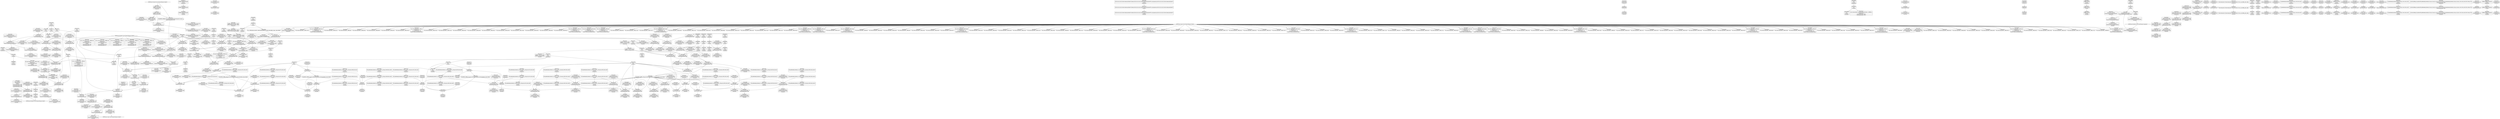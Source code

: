 digraph {
	CE0x4511fb0 [shape=record,shape=Mrecord,label="{CE0x4511fb0|232:_%struct.super_block*,_:_CRE_309,310_}"]
	CE0x44b29e0 [shape=record,shape=Mrecord,label="{CE0x44b29e0|selinux_sb_statfs:_tmp10|security/selinux/hooks.c,2625}"]
	CE0x4559880 [shape=record,shape=Mrecord,label="{CE0x4559880|GLOBAL:_superblock_has_perm|*Constant*|*SummSink*}"]
	CE0x450fd50 [shape=record,shape=Mrecord,label="{CE0x450fd50|232:_%struct.super_block*,_:_CRE_217,218_}"]
	CE0x450cc90 [shape=record,shape=Mrecord,label="{CE0x450cc90|232:_%struct.super_block*,_:_CRE_178,179_}"]
	CE0x44c8440 [shape=record,shape=Mrecord,label="{CE0x44c8440|selinux_sb_statfs:_tobool1|security/selinux/hooks.c,2625|*SummSink*}"]
	CE0x4511180 [shape=record,shape=Mrecord,label="{CE0x4511180|232:_%struct.super_block*,_:_CRE_272,280_|*MultipleSource*|security/selinux/hooks.c,2629|Function::selinux_sb_statfs&Arg::dentry::}"]
	CE0x44e3710 [shape=record,shape=Mrecord,label="{CE0x44e3710|i32_22|*Constant*}"]
	CE0x44d21d0 [shape=record,shape=Mrecord,label="{CE0x44d21d0|selinux_sb_statfs:_tmp17|security/selinux/hooks.c,2625|*SummSink*}"]
	CE0x450e590 [shape=record,shape=Mrecord,label="{CE0x450e590|232:_%struct.super_block*,_:_CRE_198,199_}"]
	CE0x44e76f0 [shape=record,shape=Mrecord,label="{CE0x44e76f0|cred_sid:_tmp1}"]
	CE0x4506c10 [shape=record,shape=Mrecord,label="{CE0x4506c10|232:_%struct.super_block*,_:_CRE_151,152_}"]
	CE0x4552440 [shape=record,shape=Mrecord,label="{CE0x4552440|superblock_has_perm:_sid1|security/selinux/hooks.c,1866|*SummSource*}"]
	CE0x4523060 [shape=record,shape=Mrecord,label="{CE0x4523060|avc_has_perm:_tclass|Function::avc_has_perm&Arg::tclass::|*SummSource*}"]
	CE0x44e88e0 [shape=record,shape=Mrecord,label="{CE0x44e88e0|superblock_has_perm:_tmp2|*SummSource*}"]
	CE0x44cc3d0 [shape=record,shape=Mrecord,label="{CE0x44cc3d0|232:_%struct.super_block*,_:_CRE_155,156_}"]
	CE0x3d680c0 [shape=record,shape=Mrecord,label="{CE0x3d680c0|selinux_sb_statfs:_do.body|*SummSink*}"]
	CE0x45023a0 [shape=record,shape=Mrecord,label="{CE0x45023a0|COLLAPSED:_GCMRE_current_task_external_global_%struct.task_struct*:_elem_0::|security/selinux/hooks.c,2625}"]
	CE0x4557de0 [shape=record,shape=Mrecord,label="{CE0x4557de0|selinux_sb_statfs:_u|security/selinux/hooks.c,2629|*SummSink*}"]
	CE0x455bca0 [shape=record,shape=Mrecord,label="{CE0x455bca0|0:_i32,_4:_i32,_8:_i32,_12:_i32,_:_CMRE_0,4_|*MultipleSource*|security/selinux/hooks.c,196|*LoadInst*|security/selinux/hooks.c,196|security/selinux/hooks.c,197}"]
	CE0x45415f0 [shape=record,shape=Mrecord,label="{CE0x45415f0|superblock_has_perm:_tmp6|security/selinux/hooks.c,1866}"]
	CE0x44cb2a0 [shape=record,shape=Mrecord,label="{CE0x44cb2a0|selinux_sb_statfs:_tmp12|security/selinux/hooks.c,2625|*SummSink*}"]
	CE0x4522660 [shape=record,shape=Mrecord,label="{CE0x4522660|i32_(i32,_i32,_i16,_i32,_%struct.common_audit_data*)*_bitcast_(i32_(i32,_i32,_i16,_i32,_%struct.common_audit_data.495*)*_avc_has_perm_to_i32_(i32,_i32,_i16,_i32,_%struct.common_audit_data*)*)|*Constant*|*SummSource*}"]
	CE0x4511cb0 [shape=record,shape=Mrecord,label="{CE0x4511cb0|232:_%struct.super_block*,_:_CRE_308,309_}"]
	CE0x44e6e50 [shape=record,shape=Mrecord,label="{CE0x44e6e50|cred_sid:_entry|*SummSource*}"]
	CE0x450b750 [shape=record,shape=Mrecord,label="{CE0x450b750|232:_%struct.super_block*,_:_CRE_161,162_}"]
	CE0x450d050 [shape=record,shape=Mrecord,label="{CE0x450d050|232:_%struct.super_block*,_:_CRE_181,182_}"]
	CE0x44b9e90 [shape=record,shape=Mrecord,label="{CE0x44b9e90|i64*_getelementptr_inbounds_(_11_x_i64_,_11_x_i64_*___llvm_gcov_ctr202,_i64_0,_i64_6)|*Constant*|*SummSource*}"]
	CE0x450a600 [shape=record,shape=Mrecord,label="{CE0x450a600|232:_%struct.super_block*,_:_CRE_147,148_}"]
	CE0x450f5d0 [shape=record,shape=Mrecord,label="{CE0x450f5d0|232:_%struct.super_block*,_:_CRE_211,212_}"]
	CE0x44c7930 [shape=record,shape=Mrecord,label="{CE0x44c7930|selinux_sb_statfs:_tmp14|security/selinux/hooks.c,2625}"]
	CE0x4506580 [shape=record,shape=Mrecord,label="{CE0x4506580|i8_10|*Constant*|*SummSink*}"]
	CE0x597cd50 [shape=record,shape=Mrecord,label="{CE0x597cd50|selinux_sb_statfs:_if.then|*SummSource*}"]
	CE0x45599f0 [shape=record,shape=Mrecord,label="{CE0x45599f0|superblock_has_perm:_cred|Function::superblock_has_perm&Arg::cred::|*SummSink*}"]
	CE0x44ccec0 [shape=record,shape=Mrecord,label="{CE0x44ccec0|selinux_sb_statfs:_tmp16|security/selinux/hooks.c,2625}"]
	CE0x4502660 [shape=record,shape=Mrecord,label="{CE0x4502660|selinux_sb_statfs:_cred4|security/selinux/hooks.c,2625|*SummSource*}"]
	CE0x455a520 [shape=record,shape=Mrecord,label="{CE0x455a520|superblock_has_perm:_sb|Function::superblock_has_perm&Arg::sb::|*SummSource*}"]
	CE0x45681d0 [shape=record,shape=Mrecord,label="{CE0x45681d0|cred_sid:_bb|*SummSink*}"]
	CE0x44d2fc0 [shape=record,shape=Mrecord,label="{CE0x44d2fc0|i64*_getelementptr_inbounds_(_11_x_i64_,_11_x_i64_*___llvm_gcov_ctr202,_i64_0,_i64_10)|*Constant*|*SummSource*}"]
	CE0x44c35a0 [shape=record,shape=Mrecord,label="{CE0x44c35a0|selinux_sb_statfs:_tmp7|security/selinux/hooks.c,2625}"]
	CE0x450ffd0 [shape=record,shape=Mrecord,label="{CE0x450ffd0|232:_%struct.super_block*,_:_CRE_219,220_}"]
	CE0x4545950 [shape=record,shape=Mrecord,label="{CE0x4545950|superblock_has_perm:_tmp3}"]
	CE0x4558c80 [shape=record,shape=Mrecord,label="{CE0x4558c80|selinux_sb_statfs:_d_sb7|security/selinux/hooks.c,2630|*SummSink*}"]
	CE0x4545d00 [shape=record,shape=Mrecord,label="{CE0x4545d00|GLOBAL:_cred_sid|*Constant*}"]
	CE0x44cf690 [shape=record,shape=Mrecord,label="{CE0x44cf690|selinux_sb_statfs:_tmp20|security/selinux/hooks.c,2625|*SummSource*}"]
	CE0x44d5ac0 [shape=record,shape=Mrecord,label="{CE0x44d5ac0|i64_2|*Constant*|*SummSource*}"]
	CE0x44c30a0 [shape=record,shape=Mrecord,label="{CE0x44c30a0|selinux_sb_statfs:_tmp2|*SummSink*}"]
	CE0x4519100 [shape=record,shape=Mrecord,label="{CE0x4519100|i32_12|*Constant*}"]
	CE0x4523570 [shape=record,shape=Mrecord,label="{CE0x4523570|avc_has_perm:_requested|Function::avc_has_perm&Arg::requested::|*SummSource*}"]
	CE0x4543cd0 [shape=record,shape=Mrecord,label="{CE0x4543cd0|GLOBAL:_current_task|Global_var:current_task}"]
	CE0x4501080 [shape=record,shape=Mrecord,label="{CE0x4501080|selinux_sb_statfs:_call3|security/selinux/hooks.c,2625|*SummSink*}"]
	CE0x4509dc0 [shape=record,shape=Mrecord,label="{CE0x4509dc0|232:_%struct.super_block*,_:_CRE_96,104_|*MultipleSource*|security/selinux/hooks.c,2629|Function::selinux_sb_statfs&Arg::dentry::}"]
	CE0x44d52e0 [shape=record,shape=Mrecord,label="{CE0x44d52e0|selinux_sb_statfs:_tobool1|security/selinux/hooks.c,2625}"]
	CE0x44e7ba0 [shape=record,shape=Mrecord,label="{CE0x44e7ba0|i32_0|*Constant*|*SummSource*}"]
	CE0x455a6d0 [shape=record,shape=Mrecord,label="{CE0x455a6d0|superblock_has_perm:_sb|Function::superblock_has_perm&Arg::sb::|*SummSink*}"]
	CE0x4523400 [shape=record,shape=Mrecord,label="{CE0x4523400|avc_has_perm:_requested|Function::avc_has_perm&Arg::requested::}"]
	CE0x44e4990 [shape=record,shape=Mrecord,label="{CE0x44e4990|cred_sid:_tmp1|*SummSink*}"]
	CE0x455cd00 [shape=record,shape=Mrecord,label="{CE0x455cd00|i64*_getelementptr_inbounds_(_2_x_i64_,_2_x_i64_*___llvm_gcov_ctr151,_i64_0,_i64_0)|*Constant*|*SummSink*}"]
	CE0x44be990 [shape=record,shape=Mrecord,label="{CE0x44be990|selinux_sb_statfs:_tmp16|security/selinux/hooks.c,2625|*SummSource*}"]
	CE0x4503100 [shape=record,shape=Mrecord,label="{CE0x4503100|0:_i8,_8:_%struct.dentry*,_24:_%struct.selinux_audit_data*,_:_SCMRE_0,1_|*MultipleSource*|security/selinux/hooks.c,2628|security/selinux/hooks.c, 2626}"]
	CE0x44be840 [shape=record,shape=Mrecord,label="{CE0x44be840|selinux_sb_statfs:_tmp15|security/selinux/hooks.c,2625|*SummSource*}"]
	CE0x4562e50 [shape=record,shape=Mrecord,label="{CE0x4562e50|_ret_i32_%retval.0,_!dbg_!27728|security/selinux/avc.c,775|*SummSink*}"]
	CE0x4541760 [shape=record,shape=Mrecord,label="{CE0x4541760|i64*_getelementptr_inbounds_(_2_x_i64_,_2_x_i64_*___llvm_gcov_ctr131,_i64_0,_i64_1)|*Constant*}"]
	CE0x4565a80 [shape=record,shape=Mrecord,label="{CE0x4565a80|get_current:_tmp4|./arch/x86/include/asm/current.h,14|*SummSource*}"]
	CE0x44c88b0 [shape=record,shape=Mrecord,label="{CE0x44c88b0|selinux_sb_statfs:_tmp5|security/selinux/hooks.c,2625}"]
	CE0x455c5d0 [shape=record,shape=Mrecord,label="{CE0x455c5d0|cred_sid:_tmp6|security/selinux/hooks.c,197}"]
	CE0x44cfd30 [shape=record,shape=Mrecord,label="{CE0x44cfd30|i32_0|*Constant*}"]
	CE0x44d4c90 [shape=record,shape=Mrecord,label="{CE0x44d4c90|get_current:_tmp3|*SummSource*}"]
	CE0x44d2440 [shape=record,shape=Mrecord,label="{CE0x44d2440|selinux_sb_statfs:_tmp18|security/selinux/hooks.c,2625}"]
	CE0x4501ac0 [shape=record,shape=Mrecord,label="{CE0x4501ac0|get_current:_entry|*SummSink*}"]
	CE0x4502940 [shape=record,shape=Mrecord,label="{CE0x4502940|selinux_sb_statfs:_tmp21|security/selinux/hooks.c,2625|*SummSource*}"]
	CE0x44b2b10 [shape=record,shape=Mrecord,label="{CE0x44b2b10|selinux_sb_statfs:_tmp10|security/selinux/hooks.c,2625|*SummSource*}"]
	CE0x4559500 [shape=record,shape=Mrecord,label="{CE0x4559500|selinux_sb_statfs:_call8|security/selinux/hooks.c,2630|*SummSource*}"]
	CE0x4546e10 [shape=record,shape=Mrecord,label="{CE0x4546e10|_ret_i32_%call8,_!dbg_!27749|security/selinux/hooks.c,2630|*SummSource*}"]
	CE0x4507ea0 [shape=record,shape=Mrecord,label="{CE0x4507ea0|232:_%struct.super_block*,_:_CRE_16,24_|*MultipleSource*|security/selinux/hooks.c,2629|Function::selinux_sb_statfs&Arg::dentry::}"]
	CE0x44c4cf0 [shape=record,shape=Mrecord,label="{CE0x44c4cf0|GLOBAL:___llvm_gcov_ctr202|Global_var:__llvm_gcov_ctr202|*SummSink*}"]
	CE0x44c7ae0 [shape=record,shape=Mrecord,label="{CE0x44c7ae0|selinux_sb_statfs:_tmp14|security/selinux/hooks.c,2625|*SummSink*}"]
	CE0x44c2640 [shape=record,shape=Mrecord,label="{CE0x44c2640|i64_1|*Constant*|*SummSource*}"]
	CE0x44e8a90 [shape=record,shape=Mrecord,label="{CE0x44e8a90|GLOBAL:_selinux_sb_statfs.__warned|Global_var:selinux_sb_statfs.__warned|*SummSink*}"]
	CE0x44e8950 [shape=record,shape=Mrecord,label="{CE0x44e8950|superblock_has_perm:_tmp2|*SummSink*}"]
	CE0x4541b70 [shape=record,shape=Mrecord,label="{CE0x4541b70|_call_void_mcount()_#3|*SummSource*}"]
	CE0x44d5940 [shape=record,shape=Mrecord,label="{CE0x44d5940|i64*_getelementptr_inbounds_(_11_x_i64_,_11_x_i64_*___llvm_gcov_ctr202,_i64_0,_i64_0)|*Constant*}"]
	CE0x4557b90 [shape=record,shape=Mrecord,label="{CE0x4557b90|i64*_getelementptr_inbounds_(_2_x_i64_,_2_x_i64_*___llvm_gcov_ctr98,_i64_0,_i64_1)|*Constant*}"]
	CE0x44cfe00 [shape=record,shape=Mrecord,label="{CE0x44cfe00|superblock_has_perm:_s_security|security/selinux/hooks.c,1865}"]
	CE0x4550540 [shape=record,shape=Mrecord,label="{CE0x4550540|superblock_has_perm:_perms|Function::superblock_has_perm&Arg::perms::|*SummSink*}"]
	CE0x44d5480 [shape=record,shape=Mrecord,label="{CE0x44d5480|selinux_sb_statfs:_tmp6|security/selinux/hooks.c,2625|*SummSource*}"]
	CE0x450dcd0 [shape=record,shape=Mrecord,label="{CE0x450dcd0|232:_%struct.super_block*,_:_CRE_191,192_}"]
	CE0x4510a20 [shape=record,shape=Mrecord,label="{CE0x4510a20|232:_%struct.super_block*,_:_CRE_240,248_|*MultipleSource*|security/selinux/hooks.c,2629|Function::selinux_sb_statfs&Arg::dentry::}"]
	CE0x4501e80 [shape=record,shape=Mrecord,label="{CE0x4501e80|_ret_%struct.task_struct*_%tmp4,_!dbg_!27714|./arch/x86/include/asm/current.h,14|*SummSink*}"]
	CE0x4522ab0 [shape=record,shape=Mrecord,label="{CE0x4522ab0|avc_has_perm:_tsid|Function::avc_has_perm&Arg::tsid::|*SummSink*}"]
	CE0x44b5900 [shape=record,shape=Mrecord,label="{CE0x44b5900|i64*_getelementptr_inbounds_(_11_x_i64_,_11_x_i64_*___llvm_gcov_ctr202,_i64_0,_i64_6)|*Constant*}"]
	CE0x4509a00 [shape=record,shape=Mrecord,label="{CE0x4509a00|232:_%struct.super_block*,_:_CRE_94,95_}"]
	CE0x4542300 [shape=record,shape=Mrecord,label="{CE0x4542300|i32_0|*Constant*}"]
	CE0x45417d0 [shape=record,shape=Mrecord,label="{CE0x45417d0|i64*_getelementptr_inbounds_(_2_x_i64_,_2_x_i64_*___llvm_gcov_ctr131,_i64_0,_i64_1)|*Constant*|*SummSource*}"]
	CE0x4519570 [shape=record,shape=Mrecord,label="{CE0x4519570|selinux_sb_statfs:_s_root|security/selinux/hooks.c,2629}"]
	CE0x4556cd0 [shape=record,shape=Mrecord,label="{CE0x4556cd0|%struct.task_struct*_(%struct.task_struct**)*_asm_movq_%gs:$_1:P_,$0_,_r,im,_dirflag_,_fpsr_,_flags_|*SummSink*}"]
	CE0x44e0e50 [shape=record,shape=Mrecord,label="{CE0x44e0e50|i32_1|*Constant*|*SummSink*}"]
	CE0x450ebd0 [shape=record,shape=Mrecord,label="{CE0x450ebd0|232:_%struct.super_block*,_:_CRE_203,204_}"]
	CE0x455b660 [shape=record,shape=Mrecord,label="{CE0x455b660|cred_sid:_tmp5|security/selinux/hooks.c,196|*SummSink*}"]
	CE0x450de10 [shape=record,shape=Mrecord,label="{CE0x450de10|232:_%struct.super_block*,_:_CRE_192,193_}"]
	CE0x45063e0 [shape=record,shape=Mrecord,label="{CE0x45063e0|i8_10|*Constant*|*SummSource*}"]
	CE0x44e8370 [shape=record,shape=Mrecord,label="{CE0x44e8370|i64_3|*Constant*}"]
	CE0x45095c0 [shape=record,shape=Mrecord,label="{CE0x45095c0|232:_%struct.super_block*,_:_CRE_92,93_}"]
	CE0x4557760 [shape=record,shape=Mrecord,label="{CE0x4557760|superblock_has_perm:_tmp3|*SummSink*}"]
	CE0x455bef0 [shape=record,shape=Mrecord,label="{CE0x455bef0|0:_i32,_4:_i32,_8:_i32,_12:_i32,_:_CMRE_8,12_|*MultipleSource*|security/selinux/hooks.c,196|*LoadInst*|security/selinux/hooks.c,196|security/selinux/hooks.c,197}"]
	CE0x44e7eb0 [shape=record,shape=Mrecord,label="{CE0x44e7eb0|%struct.task_struct*_(%struct.task_struct**)*_asm_movq_%gs:$_1:P_,$0_,_r,im,_dirflag_,_fpsr_,_flags_|*SummSource*}"]
	CE0x450df50 [shape=record,shape=Mrecord,label="{CE0x450df50|232:_%struct.super_block*,_:_CRE_193,194_}"]
	CE0x450d550 [shape=record,shape=Mrecord,label="{CE0x450d550|232:_%struct.super_block*,_:_CRE_185,186_}"]
	CE0x44e1010 [shape=record,shape=Mrecord,label="{CE0x44e1010|get_current:_tmp1|*SummSink*}"]
	CE0x44e38d0 [shape=record,shape=Mrecord,label="{CE0x44e38d0|cred_sid:_tmp3}"]
	CE0x450e310 [shape=record,shape=Mrecord,label="{CE0x450e310|232:_%struct.super_block*,_:_CRE_196,197_}"]
	CE0x4511560 [shape=record,shape=Mrecord,label="{CE0x4511560|232:_%struct.super_block*,_:_CRE_288,296_|*MultipleSource*|security/selinux/hooks.c,2629|Function::selinux_sb_statfs&Arg::dentry::}"]
	CE0x44cac10 [shape=record,shape=Mrecord,label="{CE0x44cac10|i1_true|*Constant*}"]
	CE0x44e5fd0 [shape=record,shape=Mrecord,label="{CE0x44e5fd0|cred_sid:_cred|Function::cred_sid&Arg::cred::|*SummSink*}"]
	CE0x44bf470 [shape=record,shape=Mrecord,label="{CE0x44bf470|selinux_sb_statfs:_tmp|*SummSource*}"]
	CE0x45408a0 [shape=record,shape=Mrecord,label="{CE0x45408a0|selinux_sb_statfs:_tmp23|security/selinux/hooks.c,2629}"]
	CE0x44e83e0 [shape=record,shape=Mrecord,label="{CE0x44e83e0|i64*_getelementptr_inbounds_(_11_x_i64_,_11_x_i64_*___llvm_gcov_ctr202,_i64_0,_i64_1)|*Constant*}"]
	CE0x44e3a10 [shape=record,shape=Mrecord,label="{CE0x44e3a10|cred_sid:_tmp3|*SummSink*}"]
	CE0x455b1d0 [shape=record,shape=Mrecord,label="{CE0x455b1d0|i32_1|*Constant*}"]
	CE0x44ba140 [shape=record,shape=Mrecord,label="{CE0x44ba140|i64*_getelementptr_inbounds_(_11_x_i64_,_11_x_i64_*___llvm_gcov_ctr202,_i64_0,_i64_6)|*Constant*|*SummSink*}"]
	"CONST[source:1(input),value:2(dynamic)][purpose:{object}]"
	CE0x45073c0 [shape=record,shape=Mrecord,label="{CE0x45073c0|232:_%struct.super_block*,_:_CRE_154,155_}"]
	CE0x450d690 [shape=record,shape=Mrecord,label="{CE0x450d690|232:_%struct.super_block*,_:_CRE_186,187_}"]
	CE0x4551cf0 [shape=record,shape=Mrecord,label="{CE0x4551cf0|superblock_has_perm:_tmp5|security/selinux/hooks.c,1865}"]
	CE0x4552940 [shape=record,shape=Mrecord,label="{CE0x4552940|8:_i32,_:_CRE_8,12_|*MultipleSource*|*LoadInst*|security/selinux/hooks.c,1865|security/selinux/hooks.c,1865|security/selinux/hooks.c,1866}"]
	CE0x450d410 [shape=record,shape=Mrecord,label="{CE0x450d410|232:_%struct.super_block*,_:_CRE_184,185_}"]
	CE0x5b26780 [shape=record,shape=Mrecord,label="{CE0x5b26780|selinux_sb_statfs:_do.body}"]
	"CONST[source:1(input),value:2(dynamic)][purpose:{subject}]"
	CE0x44c17a0 [shape=record,shape=Mrecord,label="{CE0x44c17a0|selinux_sb_statfs:_call|security/selinux/hooks.c,2625}"]
	CE0x4502590 [shape=record,shape=Mrecord,label="{CE0x4502590|selinux_sb_statfs:_cred4|security/selinux/hooks.c,2625}"]
	CE0x4510250 [shape=record,shape=Mrecord,label="{CE0x4510250|232:_%struct.super_block*,_:_CRE_221,222_}"]
	CE0x4540a90 [shape=record,shape=Mrecord,label="{CE0x4540a90|selinux_sb_statfs:_tmp23|security/selinux/hooks.c,2629|*SummSource*}"]
	CE0x44c5fa0 [shape=record,shape=Mrecord,label="{CE0x44c5fa0|i64_2|*Constant*}"]
	CE0x450f850 [shape=record,shape=Mrecord,label="{CE0x450f850|232:_%struct.super_block*,_:_CRE_213,214_}"]
	CE0x44ebec0 [shape=record,shape=Mrecord,label="{CE0x44ebec0|i32_2625|*Constant*|*SummSource*}"]
	CE0x44c8310 [shape=record,shape=Mrecord,label="{CE0x44c8310|selinux_sb_statfs:_tobool1|security/selinux/hooks.c,2625|*SummSource*}"]
	CE0x455af20 [shape=record,shape=Mrecord,label="{CE0x455af20|cred_sid:_tmp4|*LoadInst*|security/selinux/hooks.c,196|*SummSink*}"]
	CE0x44cc8d0 [shape=record,shape=Mrecord,label="{CE0x44cc8d0|232:_%struct.super_block*,_:_CRE_159,160_}"]
	CE0x455a360 [shape=record,shape=Mrecord,label="{CE0x455a360|superblock_has_perm:_sb|Function::superblock_has_perm&Arg::sb::}"]
	CE0x4503ae0 [shape=record,shape=Mrecord,label="{CE0x4503ae0|selinux_sb_statfs:_dentry|Function::selinux_sb_statfs&Arg::dentry::|*SummSink*}"]
	CE0x4521db0 [shape=record,shape=Mrecord,label="{CE0x4521db0|avc_has_perm:_ssid|Function::avc_has_perm&Arg::ssid::|*SummSource*}"]
	CE0x4509b40 [shape=record,shape=Mrecord,label="{CE0x4509b40|232:_%struct.super_block*,_:_CRE_95,96_}"]
	CE0x44d2cd0 [shape=record,shape=Mrecord,label="{CE0x44d2cd0|selinux_sb_statfs:_tmp19|security/selinux/hooks.c,2625}"]
	CE0x450c650 [shape=record,shape=Mrecord,label="{CE0x450c650|232:_%struct.super_block*,_:_CRE_173,174_}"]
	"CONST[source:0(mediator),value:0(static)][purpose:{operation}]"
	CE0x44ee110 [shape=record,shape=Mrecord,label="{CE0x44ee110|superblock_has_perm:_tmp|*SummSink*}"]
	CE0x44cff30 [shape=record,shape=Mrecord,label="{CE0x44cff30|superblock_has_perm:_tmp5|security/selinux/hooks.c,1865|*SummSink*}"]
	CE0x45643d0 [shape=record,shape=Mrecord,label="{CE0x45643d0|avc_has_perm:_requested|Function::avc_has_perm&Arg::requested::|*SummSink*}"]
	CE0x4563920 [shape=record,shape=Mrecord,label="{CE0x4563920|i64*_getelementptr_inbounds_(_2_x_i64_,_2_x_i64_*___llvm_gcov_ctr131,_i64_0,_i64_0)|*Constant*|*SummSource*}"]
	CE0x450e6d0 [shape=record,shape=Mrecord,label="{CE0x450e6d0|232:_%struct.super_block*,_:_CRE_199,200_}"]
	CE0x44d1aa0 [shape=record,shape=Mrecord,label="{CE0x44d1aa0|i64*_getelementptr_inbounds_(_11_x_i64_,_11_x_i64_*___llvm_gcov_ctr202,_i64_0,_i64_9)|*Constant*|*SummSink*}"]
	CE0x44be7d0 [shape=record,shape=Mrecord,label="{CE0x44be7d0|selinux_sb_statfs:_tmp15|security/selinux/hooks.c,2625}"]
	CE0x44cca10 [shape=record,shape=Mrecord,label="{CE0x44cca10|232:_%struct.super_block*,_:_CRE_160,161_}"]
	CE0x584bbe0 [shape=record,shape=Mrecord,label="{CE0x584bbe0|selinux_sb_statfs:_land.lhs.true|*SummSource*}"]
	CE0x44e3e60 [shape=record,shape=Mrecord,label="{CE0x44e3e60|_call_void_mcount()_#3|*SummSink*}"]
	CE0x44e33a0 [shape=record,shape=Mrecord,label="{CE0x44e33a0|cred_sid:_tmp2}"]
	CE0x4509c80 [shape=record,shape=Mrecord,label="{CE0x4509c80|232:_%struct.super_block*,_:_CRE_144,145_}"]
	CE0x450b9d0 [shape=record,shape=Mrecord,label="{CE0x450b9d0|232:_%struct.super_block*,_:_CRE_163,164_}"]
	CE0x44eb8c0 [shape=record,shape=Mrecord,label="{CE0x44eb8c0|i64*_getelementptr_inbounds_(_2_x_i64_,_2_x_i64_*___llvm_gcov_ctr151,_i64_0,_i64_1)|*Constant*|*SummSink*}"]
	CE0x45416c0 [shape=record,shape=Mrecord,label="{CE0x45416c0|superblock_has_perm:_tmp6|security/selinux/hooks.c,1866|*SummSource*}"]
	CE0x4510750 [shape=record,shape=Mrecord,label="{CE0x4510750|232:_%struct.super_block*,_:_CRE_224,232_|*MultipleSource*|security/selinux/hooks.c,2629|Function::selinux_sb_statfs&Arg::dentry::}"]
	CE0x4507280 [shape=record,shape=Mrecord,label="{CE0x4507280|232:_%struct.super_block*,_:_CRE_153,154_}"]
	CE0x4522d80 [shape=record,shape=Mrecord,label="{CE0x4522d80|i16_5|*Constant*|*SummSource*}"]
	CE0x44c27f0 [shape=record,shape=Mrecord,label="{CE0x44c27f0|i64_1|*Constant*|*SummSink*}"]
	CE0x4507e30 [shape=record,shape=Mrecord,label="{CE0x4507e30|selinux_sb_statfs:_d_sb|security/selinux/hooks.c,2629|*SummSink*}"]
	CE0x44c57d0 [shape=record,shape=Mrecord,label="{CE0x44c57d0|i64_4|*Constant*|*SummSource*}"]
	CE0x44c4bc0 [shape=record,shape=Mrecord,label="{CE0x44c4bc0|GLOBAL:___llvm_gcov_ctr202|Global_var:__llvm_gcov_ctr202|*SummSource*}"]
	CE0x455c1f0 [shape=record,shape=Mrecord,label="{CE0x455c1f0|0:_i32,_4:_i32,_8:_i32,_12:_i32,_:_CMRE_12,16_|*MultipleSource*|security/selinux/hooks.c,196|*LoadInst*|security/selinux/hooks.c,196|security/selinux/hooks.c,197}"]
	CE0x450da50 [shape=record,shape=Mrecord,label="{CE0x450da50|232:_%struct.super_block*,_:_CRE_189,190_}"]
	CE0x44b24f0 [shape=record,shape=Mrecord,label="{CE0x44b24f0|selinux_sb_statfs:_tmp5|security/selinux/hooks.c,2625|*SummSink*}"]
	CE0x44eaee0 [shape=record,shape=Mrecord,label="{CE0x44eaee0|i8*_getelementptr_inbounds_(_25_x_i8_,_25_x_i8_*_.str3,_i32_0,_i32_0)|*Constant*|*SummSource*}"]
	CE0x450cf10 [shape=record,shape=Mrecord,label="{CE0x450cf10|232:_%struct.super_block*,_:_CRE_180,181_}"]
	CE0x4550460 [shape=record,shape=Mrecord,label="{CE0x4550460|i64*_getelementptr_inbounds_(_2_x_i64_,_2_x_i64_*___llvm_gcov_ctr98,_i64_0,_i64_0)|*Constant*}"]
	CE0x4541fd0 [shape=record,shape=Mrecord,label="{CE0x4541fd0|i32_22|*Constant*|*SummSink*}"]
	CE0x4506ad0 [shape=record,shape=Mrecord,label="{CE0x4506ad0|232:_%struct.super_block*,_:_CRE_150,151_}"]
	CE0x450c3d0 [shape=record,shape=Mrecord,label="{CE0x450c3d0|232:_%struct.super_block*,_:_CRE_171,172_}"]
	CE0x4544d90 [shape=record,shape=Mrecord,label="{CE0x4544d90|superblock_has_perm:_tmp4|*LoadInst*|security/selinux/hooks.c,1865|*SummSink*}"]
	CE0x44d5c00 [shape=record,shape=Mrecord,label="{CE0x44d5c00|i64_2|*Constant*|*SummSink*}"]
	CE0x4502120 [shape=record,shape=Mrecord,label="{CE0x4502120|i32_78|*Constant*}"]
	CE0x4551c20 [shape=record,shape=Mrecord,label="{CE0x4551c20|i32_1|*Constant*}"]
	"CONST[source:0(mediator),value:2(dynamic)][purpose:{subject}]"
	CE0x44bedb0 [shape=record,shape=Mrecord,label="{CE0x44bedb0|i8_1|*Constant*|*SummSource*}"]
	CE0x45120f0 [shape=record,shape=Mrecord,label="{CE0x45120f0|232:_%struct.super_block*,_:_CRE_310,311_}"]
	CE0x44b4410 [shape=record,shape=Mrecord,label="{CE0x44b4410|selinux_sb_statfs:_tmp1|*SummSink*}"]
	CE0x44c3030 [shape=record,shape=Mrecord,label="{CE0x44c3030|selinux_sb_statfs:_tmp2|*SummSource*}"]
	CE0x44eb4b0 [shape=record,shape=Mrecord,label="{CE0x44eb4b0|COLLAPSED:_GCMRE___llvm_gcov_ctr131_internal_global_2_x_i64_zeroinitializer:_elem_0:default:}"]
	CE0x4521cb0 [shape=record,shape=Mrecord,label="{CE0x4521cb0|avc_has_perm:_ssid|Function::avc_has_perm&Arg::ssid::}"]
	CE0x455b3a0 [shape=record,shape=Mrecord,label="{CE0x455b3a0|cred_sid:_tmp5|security/selinux/hooks.c,196|*SummSource*}"]
	CE0x44e0d20 [shape=record,shape=Mrecord,label="{CE0x44e0d20|i32_1|*Constant*|*SummSource*}"]
	CE0x4521e70 [shape=record,shape=Mrecord,label="{CE0x4521e70|avc_has_perm:_ssid|Function::avc_has_perm&Arg::ssid::|*SummSink*}"]
	CE0x44d3b40 [shape=record,shape=Mrecord,label="{CE0x44d3b40|COLLAPSED:_GCMRE___llvm_gcov_ctr151_internal_global_2_x_i64_zeroinitializer:_elem_0:default:}"]
	CE0x45222c0 [shape=record,shape=Mrecord,label="{CE0x45222c0|superblock_has_perm:_call2|security/selinux/hooks.c,1866|*SummSink*}"]
	CE0x44caff0 [shape=record,shape=Mrecord,label="{CE0x44caff0|selinux_sb_statfs:_tmp12|security/selinux/hooks.c,2625}"]
	CE0x44c7a70 [shape=record,shape=Mrecord,label="{CE0x44c7a70|selinux_sb_statfs:_tmp14|security/selinux/hooks.c,2625|*SummSource*}"]
	CE0x455ac10 [shape=record,shape=Mrecord,label="{CE0x455ac10|superblock_has_perm:_perms|Function::superblock_has_perm&Arg::perms::|*SummSource*}"]
	CE0x4510110 [shape=record,shape=Mrecord,label="{CE0x4510110|232:_%struct.super_block*,_:_CRE_220,221_}"]
	CE0x4565d60 [shape=record,shape=Mrecord,label="{CE0x4565d60|cred_sid:_tmp6|security/selinux/hooks.c,197|*SummSink*}"]
	CE0x4559f40 [shape=record,shape=Mrecord,label="{CE0x4559f40|superblock_has_perm:_cred|Function::superblock_has_perm&Arg::cred::}"]
	CE0x450f490 [shape=record,shape=Mrecord,label="{CE0x450f490|232:_%struct.super_block*,_:_CRE_210,211_}"]
	CE0x44c36b0 [shape=record,shape=Mrecord,label="{CE0x44c36b0|selinux_sb_statfs:_tmp7|security/selinux/hooks.c,2625|*SummSource*}"]
	CE0x44e3480 [shape=record,shape=Mrecord,label="{CE0x44e3480|cred_sid:_tmp2|*SummSink*}"]
	CE0x44b6d00 [shape=record,shape=Mrecord,label="{CE0x44b6d00|selinux_sb_statfs:_bb}"]
	CE0x45129b0 [shape=record,shape=Mrecord,label="{CE0x45129b0|232:_%struct.super_block*,_:_CRE_317,318_}"]
	CE0x4540de0 [shape=record,shape=Mrecord,label="{CE0x4540de0|superblock_has_perm:_ad|Function::superblock_has_perm&Arg::ad::|*SummSource*}"]
	CE0x4565c90 [shape=record,shape=Mrecord,label="{CE0x4565c90|cred_sid:_tmp6|security/selinux/hooks.c,197|*SummSource*}"]
	CE0x4558cf0 [shape=record,shape=Mrecord,label="{CE0x4558cf0|GLOBAL:_superblock_has_perm|*Constant*}"]
	CE0x4510bb0 [shape=record,shape=Mrecord,label="{CE0x4510bb0|232:_%struct.super_block*,_:_CRE_248,256_|*MultipleSource*|security/selinux/hooks.c,2629|Function::selinux_sb_statfs&Arg::dentry::}"]
	CE0x4545e10 [shape=record,shape=Mrecord,label="{CE0x4545e10|_call_void_mcount()_#3|*SummSink*}"]
	CE0x44b8500 [shape=record,shape=Mrecord,label="{CE0x44b8500|selinux_sb_statfs:_tmp3|*SummSink*}"]
	CE0x44ec180 [shape=record,shape=Mrecord,label="{CE0x44ec180|i32_2625|*Constant*|*SummSink*}"]
	CE0x3d67fd0 [shape=record,shape=Mrecord,label="{CE0x3d67fd0|selinux_sb_statfs:_do.body|*SummSource*}"]
	CE0x4550100 [shape=record,shape=Mrecord,label="{CE0x4550100|_ret_i32_%call2,_!dbg_!27722|security/selinux/hooks.c,1866|*SummSource*}"]
	CE0x45124b0 [shape=record,shape=Mrecord,label="{CE0x45124b0|232:_%struct.super_block*,_:_CRE_313,314_}"]
	CE0x4547510 [shape=record,shape=Mrecord,label="{CE0x4547510|get_current:_bb|*SummSink*}"]
	CE0x597cdf0 [shape=record,shape=Mrecord,label="{CE0x597cdf0|selinux_sb_statfs:_if.then|*SummSink*}"]
	CE0x4540c10 [shape=record,shape=Mrecord,label="{CE0x4540c10|selinux_sb_statfs:_u|security/selinux/hooks.c,2629|*SummSource*}"]
	CE0x450e090 [shape=record,shape=Mrecord,label="{CE0x450e090|232:_%struct.super_block*,_:_CRE_194,195_}"]
	CE0x4500b60 [shape=record,shape=Mrecord,label="{CE0x4500b60|get_current:_tmp2}"]
	CE0x44b6e60 [shape=record,shape=Mrecord,label="{CE0x44b6e60|selinux_sb_statfs:_if.end}"]
	CE0x4503090 [shape=record,shape=Mrecord,label="{CE0x4503090|selinux_sb_statfs:_type|security/selinux/hooks.c,2628|*SummSink*}"]
	CE0x44bc2f0 [shape=record,shape=Mrecord,label="{CE0x44bc2f0|i1_true|*Constant*|*SummSink*}"]
	CE0x44eb520 [shape=record,shape=Mrecord,label="{CE0x44eb520|cred_sid:_tmp|*SummSource*}"]
	CE0x4506710 [shape=record,shape=Mrecord,label="{CE0x4506710|232:_%struct.super_block*,_:_CRE_149,150_}"]
	CE0x4502240 [shape=record,shape=Mrecord,label="{CE0x4502240|i32_78|*Constant*|*SummSource*}"]
	CE0x4509f00 [shape=record,shape=Mrecord,label="{CE0x4509f00|232:_%struct.super_block*,_:_CRE_104,112_|*MultipleSource*|security/selinux/hooks.c,2629|Function::selinux_sb_statfs&Arg::dentry::}"]
	CE0x44e5ec0 [shape=record,shape=Mrecord,label="{CE0x44e5ec0|cred_sid:_cred|Function::cred_sid&Arg::cred::}"]
	CE0x44d1740 [shape=record,shape=Mrecord,label="{CE0x44d1740|i64*_getelementptr_inbounds_(_11_x_i64_,_11_x_i64_*___llvm_gcov_ctr202,_i64_0,_i64_9)|*Constant*}"]
	CE0x4506e10 [shape=record,shape=Mrecord,label="{CE0x4506e10|selinux_sb_statfs:_dentry|Function::selinux_sb_statfs&Arg::dentry::}"]
	CE0x44e79b0 [shape=record,shape=Mrecord,label="{CE0x44e79b0|selinux_sb_statfs:_call|security/selinux/hooks.c,2625|*SummSink*}"]
	CE0x4557660 [shape=record,shape=Mrecord,label="{CE0x4557660|superblock_has_perm:_tmp3|*SummSource*}"]
	CE0x44baa20 [shape=record,shape=Mrecord,label="{CE0x44baa20|selinux_sb_statfs:_tmp}"]
	CE0x4542510 [shape=record,shape=Mrecord,label="{CE0x4542510|cred_sid:_security|security/selinux/hooks.c,196|*SummSink*}"]
	CE0x450c8d0 [shape=record,shape=Mrecord,label="{CE0x450c8d0|232:_%struct.super_block*,_:_CRE_175,176_}"]
	CE0x4501540 [shape=record,shape=Mrecord,label="{CE0x4501540|GLOBAL:_get_current|*Constant*|*SummSink*}"]
	CE0x44c8840 [shape=record,shape=Mrecord,label="{CE0x44c8840|GLOBAL:_selinux_sb_statfs.__warned|Global_var:selinux_sb_statfs.__warned}"]
	CE0x45239a0 [shape=record,shape=Mrecord,label="{CE0x45239a0|avc_has_perm:_auditdata|Function::avc_has_perm&Arg::auditdata::|*SummSource*}"]
	CE0x62597d0 [shape=record,shape=Mrecord,label="{CE0x62597d0|selinux_sb_statfs:_tmp4|security/selinux/hooks.c,2625|*SummSink*}"]
	CE0x4559b30 [shape=record,shape=Mrecord,label="{CE0x4559b30|superblock_has_perm:_entry|*SummSource*}"]
	CE0x44e6410 [shape=record,shape=Mrecord,label="{CE0x44e6410|_ret_i32_%tmp6,_!dbg_!27716|security/selinux/hooks.c,197|*SummSink*}"]
	CE0x455ad80 [shape=record,shape=Mrecord,label="{CE0x455ad80|cred_sid:_tmp4|*LoadInst*|security/selinux/hooks.c,196}"]
	CE0x44ee180 [shape=record,shape=Mrecord,label="{CE0x44ee180|superblock_has_perm:_tmp2}"]
	CE0x45021d0 [shape=record,shape=Mrecord,label="{CE0x45021d0|i32_78|*Constant*|*SummSink*}"]
	CE0x4501430 [shape=record,shape=Mrecord,label="{CE0x4501430|GLOBAL:_get_current|*Constant*|*SummSource*}"]
	CE0x450cb50 [shape=record,shape=Mrecord,label="{CE0x450cb50|232:_%struct.super_block*,_:_CRE_177,178_}"]
	CE0x44e7d00 [shape=record,shape=Mrecord,label="{CE0x44e7d00|i32_0|*Constant*|*SummSink*}"]
	CE0x4544c10 [shape=record,shape=Mrecord,label="{CE0x4544c10|superblock_has_perm:_tmp4|*LoadInst*|security/selinux/hooks.c,1865|*SummSource*}"]
	CE0x44b2f70 [shape=record,shape=Mrecord,label="{CE0x44b2f70|selinux_sb_statfs:_tmp11|security/selinux/hooks.c,2625}"]
	CE0x4522c50 [shape=record,shape=Mrecord,label="{CE0x4522c50|i16_5|*Constant*}"]
	CE0x44d5020 [shape=record,shape=Mrecord,label="{CE0x44d5020|selinux_sb_statfs:_do.end}"]
	CE0x44c6860 [shape=record,shape=Mrecord,label="{CE0x44c6860|selinux_sb_statfs:_ad|security/selinux/hooks.c, 2626|*SummSink*}"]
	CE0x4540a20 [shape=record,shape=Mrecord,label="{CE0x4540a20|selinux_sb_statfs:_tmp23|security/selinux/hooks.c,2629|*SummSink*}"]
	CE0x4509630 [shape=record,shape=Mrecord,label="{CE0x4509630|232:_%struct.super_block*,_:_CRE_91,92_}"]
	CE0x44d25d0 [shape=record,shape=Mrecord,label="{CE0x44d25d0|selinux_sb_statfs:_tmp18|security/selinux/hooks.c,2625|*SummSource*}"]
	CE0x44c7ee0 [shape=record,shape=Mrecord,label="{CE0x44c7ee0|selinux_sb_statfs:_tmp8|security/selinux/hooks.c,2625}"]
	CE0x4558290 [shape=record,shape=Mrecord,label="{CE0x4558290|selinux_sb_statfs:_dentry6|security/selinux/hooks.c,2629|*SummSource*}"]
	CE0x44d5880 [shape=record,shape=Mrecord,label="{CE0x44d5880|selinux_sb_statfs:_do.end|*SummSink*}"]
	CE0x44b86e0 [shape=record,shape=Mrecord,label="{CE0x44b86e0|_call_void_mcount()_#3}"]
	CE0x450a410 [shape=record,shape=Mrecord,label="{CE0x450a410|232:_%struct.super_block*,_:_CRE_146,147_}"]
	CE0x4519610 [shape=record,shape=Mrecord,label="{CE0x4519610|selinux_sb_statfs:_s_root|security/selinux/hooks.c,2629|*SummSource*}"]
	CE0x45221d0 [shape=record,shape=Mrecord,label="{CE0x45221d0|superblock_has_perm:_call2|security/selinux/hooks.c,1866|*SummSource*}"]
	CE0x44c7150 [shape=record,shape=Mrecord,label="{CE0x44c7150|selinux_sb_statfs:_bb|*SummSource*}"]
	CE0x450b890 [shape=record,shape=Mrecord,label="{CE0x450b890|232:_%struct.super_block*,_:_CRE_162,163_}"]
	CE0x44b56c0 [shape=record,shape=Mrecord,label="{CE0x44b56c0|i64_5|*Constant*|*SummSource*}"]
	CE0x450c290 [shape=record,shape=Mrecord,label="{CE0x450c290|232:_%struct.super_block*,_:_CRE_170,171_}"]
	CE0x455b7e0 [shape=record,shape=Mrecord,label="{CE0x455b7e0|cred_sid:_sid|security/selinux/hooks.c,197}"]
	CE0x4512c30 [shape=record,shape=Mrecord,label="{CE0x4512c30|232:_%struct.super_block*,_:_CRE_319,320_}"]
	CE0x45086c0 [shape=record,shape=Mrecord,label="{CE0x45086c0|232:_%struct.super_block*,_:_CRE_40,48_|*MultipleSource*|security/selinux/hooks.c,2629|Function::selinux_sb_statfs&Arg::dentry::}"]
	CE0x4559770 [shape=record,shape=Mrecord,label="{CE0x4559770|GLOBAL:_superblock_has_perm|*Constant*|*SummSource*}"]
	CE0x44c3b90 [shape=record,shape=Mrecord,label="{CE0x44c3b90|GLOBAL:_selinux_sb_statfs.__warned|Global_var:selinux_sb_statfs.__warned|*SummSource*}"]
	CE0x4511370 [shape=record,shape=Mrecord,label="{CE0x4511370|232:_%struct.super_block*,_:_CRE_280,288_|*MultipleSource*|security/selinux/hooks.c,2629|Function::selinux_sb_statfs&Arg::dentry::}"]
	CE0x44b5eb0 [shape=record,shape=Mrecord,label="{CE0x44b5eb0|selinux_sb_statfs:_entry|*SummSource*}"]
	CE0x4510890 [shape=record,shape=Mrecord,label="{CE0x4510890|232:_%struct.super_block*,_:_CRE_232,240_|*MultipleSource*|security/selinux/hooks.c,2629|Function::selinux_sb_statfs&Arg::dentry::}"]
	CE0x44eb930 [shape=record,shape=Mrecord,label="{CE0x44eb930|superblock_has_perm:_tmp1}"]
	CE0x44cfb30 [shape=record,shape=Mrecord,label="{CE0x44cfb30|i32_16|*Constant*|*SummSink*}"]
	CE0x44e8300 [shape=record,shape=Mrecord,label="{CE0x44e8300|selinux_sb_statfs:_tobool|security/selinux/hooks.c,2625|*SummSink*}"]
	CE0x453efa0 [shape=record,shape=Mrecord,label="{CE0x453efa0|selinux_sb_statfs:_u|security/selinux/hooks.c,2629}"]
	CE0x44e7200 [shape=record,shape=Mrecord,label="{CE0x44e7200|selinux_sb_statfs:_tobool|security/selinux/hooks.c,2625}"]
	CE0x4500dd0 [shape=record,shape=Mrecord,label="{CE0x4500dd0|selinux_sb_statfs:_call3|security/selinux/hooks.c,2625}"]
	CE0x44e6cd0 [shape=record,shape=Mrecord,label="{CE0x44e6cd0|superblock_has_perm:_s_security|security/selinux/hooks.c,1865|*SummSource*}"]
	CE0x44b4330 [shape=record,shape=Mrecord,label="{CE0x44b4330|selinux_sb_statfs:_tmp1}"]
	CE0x44c8df0 [shape=record,shape=Mrecord,label="{CE0x44c8df0|selinux_sb_statfs:_entry}"]
	CE0x4511ac0 [shape=record,shape=Mrecord,label="{CE0x4511ac0|selinux_sb_statfs:_s_root|security/selinux/hooks.c,2629|*SummSink*}"]
	CE0x44c64b0 [shape=record,shape=Mrecord,label="{CE0x44c64b0|selinux_sb_statfs:_land.lhs.true2}"]
	CE0x4511750 [shape=record,shape=Mrecord,label="{CE0x4511750|232:_%struct.super_block*,_:_CRE_296,304_|*MultipleSource*|security/selinux/hooks.c,2629|Function::selinux_sb_statfs&Arg::dentry::}"]
	CE0x4511d20 [shape=record,shape=Mrecord,label="{CE0x4511d20|232:_%struct.super_block*,_:_CRE_307,308_}"]
	CE0x4512370 [shape=record,shape=Mrecord,label="{CE0x4512370|232:_%struct.super_block*,_:_CRE_312,313_}"]
	CE0x44e9180 [shape=record,shape=Mrecord,label="{CE0x44e9180|i64_1|*Constant*}"]
	CE0x4507aa0 [shape=record,shape=Mrecord,label="{CE0x4507aa0|232:_%struct.super_block*,_:_CRE_88,89_}"]
	CE0x4512af0 [shape=record,shape=Mrecord,label="{CE0x4512af0|232:_%struct.super_block*,_:_CRE_318,319_}"]
	CE0x44d1ed0 [shape=record,shape=Mrecord,label="{CE0x44d1ed0|selinux_sb_statfs:_tmp17|security/selinux/hooks.c,2625}"]
	CE0x455be60 [shape=record,shape=Mrecord,label="{CE0x455be60|0:_i32,_4:_i32,_8:_i32,_12:_i32,_:_CMRE_4,8_|*MultipleSource*|security/selinux/hooks.c,196|*LoadInst*|security/selinux/hooks.c,196|security/selinux/hooks.c,197}"]
	CE0x44e7610 [shape=record,shape=Mrecord,label="{CE0x44e7610|i64*_getelementptr_inbounds_(_2_x_i64_,_2_x_i64_*___llvm_gcov_ctr131,_i64_0,_i64_1)|*Constant*|*SummSink*}"]
	CE0x450c010 [shape=record,shape=Mrecord,label="{CE0x450c010|232:_%struct.super_block*,_:_CRE_168,169_}"]
	CE0x44c5e10 [shape=record,shape=Mrecord,label="{CE0x44c5e10|selinux_sb_statfs:_tobool|security/selinux/hooks.c,2625|*SummSource*}"]
	CE0x4540c80 [shape=record,shape=Mrecord,label="{CE0x4540c80|selinux_sb_statfs:_dentry6|security/selinux/hooks.c,2629}"]
	CE0x44e3d20 [shape=record,shape=Mrecord,label="{CE0x44e3d20|_call_void_mcount()_#3}"]
	CE0x4559c40 [shape=record,shape=Mrecord,label="{CE0x4559c40|superblock_has_perm:_entry|*SummSink*}"]
	CE0x44e6f30 [shape=record,shape=Mrecord,label="{CE0x44e6f30|cred_sid:_entry|*SummSink*}"]
	CE0x44d3ad0 [shape=record,shape=Mrecord,label="{CE0x44d3ad0|superblock_has_perm:_tmp}"]
	CE0x450a090 [shape=record,shape=Mrecord,label="{CE0x450a090|232:_%struct.super_block*,_:_CRE_112,144_|*MultipleSource*|security/selinux/hooks.c,2629|Function::selinux_sb_statfs&Arg::dentry::}"]
	CE0x44c2fc0 [shape=record,shape=Mrecord,label="{CE0x44c2fc0|selinux_sb_statfs:_tmp2}"]
	CE0x44d14a0 [shape=record,shape=Mrecord,label="{CE0x44d14a0|i8*_getelementptr_inbounds_(_45_x_i8_,_45_x_i8_*_.str12,_i32_0,_i32_0)|*Constant*|*SummSink*}"]
	CE0x4546c80 [shape=record,shape=Mrecord,label="{CE0x4546c80|superblock_has_perm:_ad|Function::superblock_has_perm&Arg::ad::|*SummSink*}"]
	CE0x450d7d0 [shape=record,shape=Mrecord,label="{CE0x450d7d0|232:_%struct.super_block*,_:_CRE_187,188_}"]
	CE0x45586e0 [shape=record,shape=Mrecord,label="{CE0x45586e0|selinux_sb_statfs:_tmp24|*LoadInst*|security/selinux/hooks.c,2630}"]
	CE0x44e6590 [shape=record,shape=Mrecord,label="{CE0x44e6590|i64*_getelementptr_inbounds_(_2_x_i64_,_2_x_i64_*___llvm_gcov_ctr98,_i64_0,_i64_0)|*Constant*|*SummSource*}"]
	CE0x4509440 [shape=record,shape=Mrecord,label="{CE0x4509440|232:_%struct.super_block*,_:_CRE_90,91_}"]
	CE0x455a050 [shape=record,shape=Mrecord,label="{CE0x455a050|superblock_has_perm:_cred|Function::superblock_has_perm&Arg::cred::|*SummSource*}"]
	"CONST[source:0(mediator),value:2(dynamic)][purpose:{object}]"
	CE0x4501cd0 [shape=record,shape=Mrecord,label="{CE0x4501cd0|_ret_%struct.task_struct*_%tmp4,_!dbg_!27714|./arch/x86/include/asm/current.h,14|*SummSource*}"]
	CE0x44b43a0 [shape=record,shape=Mrecord,label="{CE0x44b43a0|selinux_sb_statfs:_tmp1|*SummSource*}"]
	CE0x450d190 [shape=record,shape=Mrecord,label="{CE0x450d190|232:_%struct.super_block*,_:_CRE_182,183_}"]
	CE0x4558fe0 [shape=record,shape=Mrecord,label="{CE0x4558fe0|selinux_sb_statfs:_call8|security/selinux/hooks.c,2630|*SummSink*}"]
	CE0x4512eb0 [shape=record,shape=Mrecord,label="{CE0x4512eb0|selinux_sb_statfs:_tmp22|*LoadInst*|security/selinux/hooks.c,2629|*SummSource*}"]
	CE0x44c6410 [shape=record,shape=Mrecord,label="{CE0x44c6410|selinux_sb_statfs:_if.end|*SummSink*}"]
	CE0x44d1b10 [shape=record,shape=Mrecord,label="{CE0x44d1b10|GLOBAL:_get_current|*Constant*}"]
	CE0x44c5d70 [shape=record,shape=Mrecord,label="{CE0x44c5d70|get_current:_tmp|*SummSink*}"]
	CE0x44eab40 [shape=record,shape=Mrecord,label="{CE0x44eab40|_call_void_lockdep_rcu_suspicious(i8*_getelementptr_inbounds_(_25_x_i8_,_25_x_i8_*_.str3,_i32_0,_i32_0),_i32_2625,_i8*_getelementptr_inbounds_(_45_x_i8_,_45_x_i8_*_.str12,_i32_0,_i32_0))_#10,_!dbg_!27728|security/selinux/hooks.c,2625|*SummSink*}"]
	CE0x44ed7b0 [shape=record,shape=Mrecord,label="{CE0x44ed7b0|superblock_has_perm:_bb|*SummSink*}"]
	CE0x44d2b60 [shape=record,shape=Mrecord,label="{CE0x44d2b60|i64*_getelementptr_inbounds_(_11_x_i64_,_11_x_i64_*___llvm_gcov_ctr202,_i64_0,_i64_10)|*Constant*}"]
	CE0x455a2f0 [shape=record,shape=Mrecord,label="{CE0x455a2f0|superblock_has_perm:_perms|Function::superblock_has_perm&Arg::perms::}"]
	CE0x44e6180 [shape=record,shape=Mrecord,label="{CE0x44e6180|_ret_i32_%tmp6,_!dbg_!27716|security/selinux/hooks.c,197}"]
	CE0x450ca10 [shape=record,shape=Mrecord,label="{CE0x450ca10|232:_%struct.super_block*,_:_CRE_176,177_}"]
	CE0x44cb130 [shape=record,shape=Mrecord,label="{CE0x44cb130|selinux_sb_statfs:_tmp12|security/selinux/hooks.c,2625|*SummSource*}"]
	CE0x450fad0 [shape=record,shape=Mrecord,label="{CE0x450fad0|232:_%struct.super_block*,_:_CRE_215,216_}"]
	CE0x44b6700 [shape=record,shape=Mrecord,label="{CE0x44b6700|selinux_sb_statfs:_entry|*SummSink*}"]
	CE0x450a590 [shape=record,shape=Mrecord,label="{CE0x450a590|232:_%struct.super_block*,_:_CRE_148,149_}"]
	CE0x44d3bb0 [shape=record,shape=Mrecord,label="{CE0x44d3bb0|superblock_has_perm:_tmp|*SummSource*}"]
	CE0x4503420 [shape=record,shape=Mrecord,label="{CE0x4503420|selinux_sb_statfs:_type|security/selinux/hooks.c,2628|*SummSource*}"]
	CE0x45074e0 [shape=record,shape=Mrecord,label="{CE0x45074e0|i32_9|*Constant*|*SummSource*}"]
	CE0x44c7440 [shape=record,shape=Mrecord,label="{CE0x44c7440|selinux_sb_statfs:_tmp13|security/selinux/hooks.c,2625}"]
	CE0x4552860 [shape=record,shape=Mrecord,label="{CE0x4552860|superblock_has_perm:_sid1|security/selinux/hooks.c,1866|*SummSink*}"]
	CE0x44d12e0 [shape=record,shape=Mrecord,label="{CE0x44d12e0|i8*_getelementptr_inbounds_(_45_x_i8_,_45_x_i8_*_.str12,_i32_0,_i32_0)|*Constant*}"]
	CE0x45502e0 [shape=record,shape=Mrecord,label="{CE0x45502e0|_ret_i32_%call2,_!dbg_!27722|security/selinux/hooks.c,1866|*SummSink*}"]
	CE0x44ec400 [shape=record,shape=Mrecord,label="{CE0x44ec400|i64_3|*Constant*|*SummSink*}"]
	CE0x4522940 [shape=record,shape=Mrecord,label="{CE0x4522940|avc_has_perm:_tsid|Function::avc_has_perm&Arg::tsid::|*SummSource*}"]
	CE0x4502b10 [shape=record,shape=Mrecord,label="{CE0x4502b10|selinux_sb_statfs:_tmp21|security/selinux/hooks.c,2625}"]
	CE0x44c6e60 [shape=record,shape=Mrecord,label="{CE0x44c6e60|get_current:_tmp1}"]
	CE0x44e4770 [shape=record,shape=Mrecord,label="{CE0x44e4770|cred_sid:_tmp1|*SummSource*}"]
	CE0x44ccc20 [shape=record,shape=Mrecord,label="{CE0x44ccc20|selinux_sb_statfs:_tmp15|security/selinux/hooks.c,2625|*SummSink*}"]
	CE0x4506e80 [shape=record,shape=Mrecord,label="{CE0x4506e80|selinux_sb_statfs:_dentry|Function::selinux_sb_statfs&Arg::dentry::|*SummSource*}"]
	CE0x4557c30 [shape=record,shape=Mrecord,label="{CE0x4557c30|i64*_getelementptr_inbounds_(_2_x_i64_,_2_x_i64_*___llvm_gcov_ctr98,_i64_0,_i64_1)|*Constant*|*SummSource*}"]
	CE0x44e3dc0 [shape=record,shape=Mrecord,label="{CE0x44e3dc0|_call_void_mcount()_#3|*SummSource*}"]
	CE0x44b5a00 [shape=record,shape=Mrecord,label="{CE0x44b5a00|selinux_sb_statfs:_tmp9|security/selinux/hooks.c,2625}"]
	CE0x44d13a0 [shape=record,shape=Mrecord,label="{CE0x44d13a0|i8*_getelementptr_inbounds_(_45_x_i8_,_45_x_i8_*_.str12,_i32_0,_i32_0)|*Constant*|*SummSource*}"]
	CE0x450a220 [shape=record,shape=Mrecord,label="{CE0x450a220|232:_%struct.super_block*,_:_CRE_145,146_}"]
	CE0x44d4dc0 [shape=record,shape=Mrecord,label="{CE0x44d4dc0|i64*_getelementptr_inbounds_(_11_x_i64_,_11_x_i64_*___llvm_gcov_ctr202,_i64_0,_i64_0)|*Constant*|*SummSink*}"]
	CE0x45460a0 [shape=record,shape=Mrecord,label="{CE0x45460a0|superblock_has_perm:_call|security/selinux/hooks.c,1863}"]
	CE0x44e8c00 [shape=record,shape=Mrecord,label="{CE0x44e8c00|selinux_sb_statfs:_tmp8|security/selinux/hooks.c,2625|*SummSink*}"]
	CE0x44e62e0 [shape=record,shape=Mrecord,label="{CE0x44e62e0|_ret_i32_%tmp6,_!dbg_!27716|security/selinux/hooks.c,197|*SummSource*}"]
	CE0x4502c80 [shape=record,shape=Mrecord,label="{CE0x4502c80|selinux_sb_statfs:_tmp21|security/selinux/hooks.c,2625|*SummSink*}"]
	CE0x450e1d0 [shape=record,shape=Mrecord,label="{CE0x450e1d0|232:_%struct.super_block*,_:_CRE_195,196_}"]
	CE0x4512730 [shape=record,shape=Mrecord,label="{CE0x4512730|232:_%struct.super_block*,_:_CRE_315,316_}"]
	CE0x44c6a60 [shape=record,shape=Mrecord,label="{CE0x44c6a60|get_current:_tmp|*SummSource*}"]
	CE0x4552bc0 [shape=record,shape=Mrecord,label="{CE0x4552bc0|superblock_has_perm:_tmp6|security/selinux/hooks.c,1866|*SummSink*}"]
	CE0x44e6ae0 [shape=record,shape=Mrecord,label="{CE0x44e6ae0|GLOBAL:_cred_sid|*Constant*|*SummSource*}"]
	CE0x44ed8e0 [shape=record,shape=Mrecord,label="{CE0x44ed8e0|GLOBAL:_lockdep_rcu_suspicious|*Constant*|*SummSink*}"]
	CE0x4558e70 [shape=record,shape=Mrecord,label="{CE0x4558e70|selinux_sb_statfs:_tmp24|*LoadInst*|security/selinux/hooks.c,2630|*SummSink*}"]
	CE0x44c8960 [shape=record,shape=Mrecord,label="{CE0x44c8960|selinux_sb_statfs:_tmp5|security/selinux/hooks.c,2625|*SummSource*}"]
	CE0x450e950 [shape=record,shape=Mrecord,label="{CE0x450e950|232:_%struct.super_block*,_:_CRE_201,202_}"]
	CE0x44e73e0 [shape=record,shape=Mrecord,label="{CE0x44e73e0|i64*_getelementptr_inbounds_(_11_x_i64_,_11_x_i64_*___llvm_gcov_ctr202,_i64_0,_i64_1)|*Constant*|*SummSink*}"]
	CE0x450d2d0 [shape=record,shape=Mrecord,label="{CE0x450d2d0|232:_%struct.super_block*,_:_CRE_183,184_}"]
	CE0x4509060 [shape=record,shape=Mrecord,label="{CE0x4509060|232:_%struct.super_block*,_:_CRE_80,88_|*MultipleSource*|security/selinux/hooks.c,2629|Function::selinux_sb_statfs&Arg::dentry::}"]
	CE0x450d910 [shape=record,shape=Mrecord,label="{CE0x450d910|232:_%struct.super_block*,_:_CRE_188,189_}"]
	CE0x44be190 [shape=record,shape=Mrecord,label="{CE0x44be190|superblock_has_perm:_bb|*SummSource*}"]
	CE0x4541520 [shape=record,shape=Mrecord,label="{CE0x4541520|superblock_has_perm:_call2|security/selinux/hooks.c,1866}"]
	CE0x4546250 [shape=record,shape=Mrecord,label="{CE0x4546250|superblock_has_perm:_call|security/selinux/hooks.c,1863|*SummSink*}"]
	CE0x4541b00 [shape=record,shape=Mrecord,label="{CE0x4541b00|_call_void_mcount()_#3}"]
	CE0x4502410 [shape=record,shape=Mrecord,label="{CE0x4502410|selinux_sb_statfs:_cred4|security/selinux/hooks.c,2625|*SummSink*}"]
	CE0x450f0d0 [shape=record,shape=Mrecord,label="{CE0x450f0d0|232:_%struct.super_block*,_:_CRE_207,208_}"]
	CE0x4564040 [shape=record,shape=Mrecord,label="{CE0x4564040|avc_has_perm:_entry|*SummSource*}"]
	CE0x44e3940 [shape=record,shape=Mrecord,label="{CE0x44e3940|cred_sid:_tmp3|*SummSource*}"]
	CE0x44b97d0 [shape=record,shape=Mrecord,label="{CE0x44b97d0|selinux_sb_statfs:_tmp3}"]
	CE0x450ee50 [shape=record,shape=Mrecord,label="{CE0x450ee50|232:_%struct.super_block*,_:_CRE_205,206_}"]
	CE0x44b8450 [shape=record,shape=Mrecord,label="{CE0x44b8450|i32_0|*Constant*}"]
	CE0x45088a0 [shape=record,shape=Mrecord,label="{CE0x45088a0|232:_%struct.super_block*,_:_CRE_48,52_|*MultipleSource*|security/selinux/hooks.c,2629|Function::selinux_sb_statfs&Arg::dentry::}"]
	CE0x450bb10 [shape=record,shape=Mrecord,label="{CE0x450bb10|232:_%struct.super_block*,_:_CRE_164,165_}"]
	CE0x4543dc0 [shape=record,shape=Mrecord,label="{CE0x4543dc0|GLOBAL:_current_task|Global_var:current_task|*SummSource*}"]
	CE0x44c7e70 [shape=record,shape=Mrecord,label="{CE0x44c7e70|selinux_sb_statfs:_tmp|*SummSink*}"]
	CE0x450bed0 [shape=record,shape=Mrecord,label="{CE0x450bed0|232:_%struct.super_block*,_:_CRE_167,168_}"]
	CE0x45189a0 [shape=record,shape=Mrecord,label="{CE0x45189a0|96:_%struct.dentry*,_272:_i8*,_:_CRE_96,104_|*MultipleSource*|security/selinux/hooks.c,2629|*LoadInst*|security/selinux/hooks.c,2629}"]
	CE0x44c93b0 [shape=record,shape=Mrecord,label="{CE0x44c93b0|GLOBAL:___llvm_gcov_ctr202|Global_var:__llvm_gcov_ctr202}"]
	CE0x4567b10 [shape=record,shape=Mrecord,label="{CE0x4567b10|i64*_getelementptr_inbounds_(_2_x_i64_,_2_x_i64_*___llvm_gcov_ctr131,_i64_0,_i64_0)|*Constant*|*SummSink*}"]
	CE0x450db90 [shape=record,shape=Mrecord,label="{CE0x450db90|232:_%struct.super_block*,_:_CRE_190,191_}"]
	CE0x44bd0b0 [shape=record,shape=Mrecord,label="{CE0x44bd0b0|i64*_getelementptr_inbounds_(_2_x_i64_,_2_x_i64_*___llvm_gcov_ctr151,_i64_0,_i64_1)|*Constant*}"]
	CE0x4510390 [shape=record,shape=Mrecord,label="{CE0x4510390|232:_%struct.super_block*,_:_CRE_222,223_}"]
	CE0x45441b0 [shape=record,shape=Mrecord,label="{CE0x45441b0|get_current:_tmp1|*SummSource*}"]
	CE0x4507fa0 [shape=record,shape=Mrecord,label="{CE0x4507fa0|232:_%struct.super_block*,_:_CRE_8,12_|*MultipleSource*|security/selinux/hooks.c,2629|Function::selinux_sb_statfs&Arg::dentry::}"]
	CE0x4562c70 [shape=record,shape=Mrecord,label="{CE0x4562c70|_ret_i32_%retval.0,_!dbg_!27728|security/selinux/avc.c,775|*SummSource*}"]
	CE0x4544380 [shape=record,shape=Mrecord,label="{CE0x4544380|_ret_i32_%call2,_!dbg_!27722|security/selinux/hooks.c,1866}"]
	CE0x44e9110 [shape=record,shape=Mrecord,label="{CE0x44e9110|i64*_getelementptr_inbounds_(_2_x_i64_,_2_x_i64_*___llvm_gcov_ctr98,_i64_0,_i64_1)|*Constant*|*SummSink*}"]
	CE0x44c74b0 [shape=record,shape=Mrecord,label="{CE0x44c74b0|selinux_sb_statfs:_tmp13|security/selinux/hooks.c,2625|*SummSource*}"]
	CE0x44b2c80 [shape=record,shape=Mrecord,label="{CE0x44b2c80|selinux_sb_statfs:_tmp10|security/selinux/hooks.c,2625|*SummSink*}"]
	CE0x44bc7b0 [shape=record,shape=Mrecord,label="{CE0x44bc7b0|i64*_getelementptr_inbounds_(_11_x_i64_,_11_x_i64_*___llvm_gcov_ctr202,_i64_0,_i64_8)|*Constant*|*SummSource*}"]
	CE0x44b2970 [shape=record,shape=Mrecord,label="{CE0x44b2970|selinux_sb_statfs:_tmp11|security/selinux/hooks.c,2625|*SummSource*}"]
	CE0x4558850 [shape=record,shape=Mrecord,label="{CE0x4558850|selinux_sb_statfs:_d_sb7|security/selinux/hooks.c,2630}"]
	CE0x455aa60 [shape=record,shape=Mrecord,label="{CE0x455aa60|i32_8|*Constant*|*SummSink*}"]
	CE0x4506da0 [shape=record,shape=Mrecord,label="{CE0x4506da0|i32_9|*Constant*}"]
	CE0x44b8780 [shape=record,shape=Mrecord,label="{CE0x44b8780|_call_void_mcount()_#3|*SummSource*}"]
	CE0x4512ff0 [shape=record,shape=Mrecord,label="{CE0x4512ff0|selinux_sb_statfs:_tmp22|*LoadInst*|security/selinux/hooks.c,2629|*SummSink*}"]
	CE0x44cce50 [shape=record,shape=Mrecord,label="{CE0x44cce50|_call_void_lockdep_rcu_suspicious(i8*_getelementptr_inbounds_(_25_x_i8_,_25_x_i8_*_.str3,_i32_0,_i32_0),_i32_2625,_i8*_getelementptr_inbounds_(_45_x_i8_,_45_x_i8_*_.str12,_i32_0,_i32_0))_#10,_!dbg_!27728|security/selinux/hooks.c,2625}"]
	CE0x44cc1b0 [shape=record,shape=Mrecord,label="{CE0x44cc1b0|GLOBAL:_lockdep_rcu_suspicious|*Constant*|*SummSource*}"]
	CE0x4511940 [shape=record,shape=Mrecord,label="{CE0x4511940|232:_%struct.super_block*,_:_CRE_305,306_}"]
	CE0x45078e0 [shape=record,shape=Mrecord,label="{CE0x45078e0|selinux_sb_statfs:_d_sb|security/selinux/hooks.c,2629|*SummSource*}"]
	CE0x4542860 [shape=record,shape=Mrecord,label="{CE0x4542860|COLLAPSED:_CMRE:_elem_0::|security/selinux/hooks.c,196}"]
	CE0x4568030 [shape=record,shape=Mrecord,label="{CE0x4568030|cred_sid:_bb|*SummSource*}"]
	CE0x44c78c0 [shape=record,shape=Mrecord,label="{CE0x44c78c0|i64*_getelementptr_inbounds_(_11_x_i64_,_11_x_i64_*___llvm_gcov_ctr202,_i64_0,_i64_8)|*Constant*}"]
	CE0x44e3410 [shape=record,shape=Mrecord,label="{CE0x44e3410|cred_sid:_tmp2|*SummSource*}"]
	CE0x4564240 [shape=record,shape=Mrecord,label="{CE0x4564240|avc_has_perm:_entry|*SummSink*}"]
	CE0x44bc1b0 [shape=record,shape=Mrecord,label="{CE0x44bc1b0|i1_true|*Constant*|*SummSource*}"]
	CE0x4512230 [shape=record,shape=Mrecord,label="{CE0x4512230|232:_%struct.super_block*,_:_CRE_311,312_}"]
	CE0x45104d0 [shape=record,shape=Mrecord,label="{CE0x45104d0|232:_%struct.super_block*,_:_CRE_223,224_}"]
	CE0x450f210 [shape=record,shape=Mrecord,label="{CE0x450f210|232:_%struct.super_block*,_:_CRE_208,209_}"]
	CE0x5178a50 [shape=record,shape=Mrecord,label="{CE0x5178a50|_call_void_mcount()_#3|*SummSink*}"]
	CE0x4542370 [shape=record,shape=Mrecord,label="{CE0x4542370|cred_sid:_security|security/selinux/hooks.c,196}"]
	CE0x44cfaa0 [shape=record,shape=Mrecord,label="{CE0x44cfaa0|i32_16|*Constant*|*SummSource*}"]
	CE0x4506240 [shape=record,shape=Mrecord,label="{CE0x4506240|i8_10|*Constant*}"]
	"CONST[source:2(external),value:2(dynamic)][purpose:{subject}]"
	CE0x4541c40 [shape=record,shape=Mrecord,label="{CE0x4541c40|_call_void_mcount()_#3|*SummSink*}"]
	CE0x44b27b0 [shape=record,shape=Mrecord,label="{CE0x44b27b0|i64_0|*Constant*|*SummSource*}"]
	CE0x44eb370 [shape=record,shape=Mrecord,label="{CE0x44eb370|i8*_getelementptr_inbounds_(_25_x_i8_,_25_x_i8_*_.str3,_i32_0,_i32_0)|*Constant*|*SummSink*}"]
	CE0x44b5b10 [shape=record,shape=Mrecord,label="{CE0x44b5b10|selinux_sb_statfs:_tmp9|security/selinux/hooks.c,2625|*SummSource*}"]
	CE0x44c5980 [shape=record,shape=Mrecord,label="{CE0x44c5980|i64_4|*Constant*|*SummSink*}"]
	CE0x44e8570 [shape=record,shape=Mrecord,label="{CE0x44e8570|selinux_sb_statfs:_ad|security/selinux/hooks.c, 2626|*SummSource*}"]
	CE0x4512d70 [shape=record,shape=Mrecord,label="{CE0x4512d70|selinux_sb_statfs:_tmp22|*LoadInst*|security/selinux/hooks.c,2629}"]
	CE0x450f990 [shape=record,shape=Mrecord,label="{CE0x450f990|232:_%struct.super_block*,_:_CRE_214,215_}"]
	CE0x44ea650 [shape=record,shape=Mrecord,label="{CE0x44ea650|GLOBAL:_lockdep_rcu_suspicious|*Constant*}"]
	CE0x44be0b0 [shape=record,shape=Mrecord,label="{CE0x44be0b0|superblock_has_perm:_bb}"]
	CE0x450bc50 [shape=record,shape=Mrecord,label="{CE0x450bc50|232:_%struct.super_block*,_:_CRE_165,166_}"]
	CE0x45031f0 [shape=record,shape=Mrecord,label="{CE0x45031f0|selinux_sb_statfs:_type|security/selinux/hooks.c,2628}"]
	CE0x455ae60 [shape=record,shape=Mrecord,label="{CE0x455ae60|cred_sid:_tmp4|*LoadInst*|security/selinux/hooks.c,196|*SummSource*}"]
	CE0x44c8720 [shape=record,shape=Mrecord,label="{CE0x44c8720|i64_0|*Constant*|*SummSink*}"]
	CE0x4557a10 [shape=record,shape=Mrecord,label="{CE0x4557a10|_call_void_mcount()_#3}"]
	CE0x44c85b0 [shape=record,shape=Mrecord,label="{CE0x44c85b0|i64_5|*Constant*}"]
	CE0x44c67f0 [shape=record,shape=Mrecord,label="{CE0x44c67f0|selinux_sb_statfs:_ad|security/selinux/hooks.c, 2626}"]
	CE0x44d1f40 [shape=record,shape=Mrecord,label="{CE0x44d1f40|selinux_sb_statfs:_tmp17|security/selinux/hooks.c,2625|*SummSource*}"]
	CE0x4552140 [shape=record,shape=Mrecord,label="{CE0x4552140|superblock_has_perm:_sid1|security/selinux/hooks.c,1866}"]
	CE0x4567e00 [shape=record,shape=Mrecord,label="{CE0x4567e00|cred_sid:_tmp}"]
	CE0x44cc510 [shape=record,shape=Mrecord,label="{CE0x44cc510|232:_%struct.super_block*,_:_CRE_156,157_}"]
	CE0x45076a0 [shape=record,shape=Mrecord,label="{CE0x45076a0|i32_9|*Constant*|*SummSink*}"]
	CE0x4508490 [shape=record,shape=Mrecord,label="{CE0x4508490|232:_%struct.super_block*,_:_CRE_24,40_|*MultipleSource*|security/selinux/hooks.c,2629|Function::selinux_sb_statfs&Arg::dentry::}"]
	CE0x4519320 [shape=record,shape=Mrecord,label="{CE0x4519320|i32_12|*Constant*|*SummSink*}"]
	CE0x4515660 [shape=record,shape=Mrecord,label="{CE0x4515660|96:_%struct.dentry*,_272:_i8*,_:_CRE_272,280_|*MultipleSource*|security/selinux/hooks.c,2629|*LoadInst*|security/selinux/hooks.c,2629}"]
	CE0x44c2560 [shape=record,shape=Mrecord,label="{CE0x44c2560|i64*_getelementptr_inbounds_(_11_x_i64_,_11_x_i64_*___llvm_gcov_ctr202,_i64_0,_i64_1)|*Constant*|*SummSource*}"]
	CE0x44b95e0 [shape=record,shape=Mrecord,label="{CE0x44b95e0|selinux_sb_statfs:_tmp3|*SummSource*}"]
	CE0x4523320 [shape=record,shape=Mrecord,label="{CE0x4523320|_ret_i32_%retval.0,_!dbg_!27728|security/selinux/avc.c,775}"]
	CE0x44cf820 [shape=record,shape=Mrecord,label="{CE0x44cf820|i32_16|*Constant*}"]
	CE0x4523850 [shape=record,shape=Mrecord,label="{CE0x4523850|avc_has_perm:_auditdata|Function::avc_has_perm&Arg::auditdata::}"]
	CE0x4507b70 [shape=record,shape=Mrecord,label="{CE0x4507b70|selinux_sb_statfs:_d_sb|security/selinux/hooks.c,2629}"]
	CE0x44d0010 [shape=record,shape=Mrecord,label="{CE0x44d0010|selinux_sb_statfs:_tmp20|security/selinux/hooks.c,2625|*SummSink*}"]
	CE0x4565850 [shape=record,shape=Mrecord,label="{CE0x4565850|i64*_getelementptr_inbounds_(_2_x_i64_,_2_x_i64_*___llvm_gcov_ctr98,_i64_0,_i64_0)|*Constant*|*SummSink*}"]
	CE0x4559700 [shape=record,shape=Mrecord,label="{CE0x4559700|superblock_has_perm:_entry}"]
	CE0x44e6bf0 [shape=record,shape=Mrecord,label="{CE0x44e6bf0|GLOBAL:_cred_sid|*Constant*|*SummSink*}"]
	CE0x4558400 [shape=record,shape=Mrecord,label="{CE0x4558400|selinux_sb_statfs:_dentry6|security/selinux/hooks.c,2629|*SummSink*}"]
	CE0x4512870 [shape=record,shape=Mrecord,label="{CE0x4512870|232:_%struct.super_block*,_:_CRE_316,317_}"]
	CE0x44cad80 [shape=record,shape=Mrecord,label="{CE0x44cad80|selinux_sb_statfs:_tmp11|security/selinux/hooks.c,2625|*SummSink*}"]
	CE0x45473e0 [shape=record,shape=Mrecord,label="{CE0x45473e0|get_current:_bb|*SummSource*}"]
	CE0x450e450 [shape=record,shape=Mrecord,label="{CE0x450e450|232:_%struct.super_block*,_:_CRE_197,198_}"]
	CE0x44c6080 [shape=record,shape=Mrecord,label="{CE0x44c6080|selinux_sb_statfs:_tmp4|security/selinux/hooks.c,2625|*SummSource*}"]
	CE0x4550090 [shape=record,shape=Mrecord,label="{CE0x4550090|_ret_i32_%call8,_!dbg_!27749|security/selinux/hooks.c,2630}"]
	CE0x45125f0 [shape=record,shape=Mrecord,label="{CE0x45125f0|232:_%struct.super_block*,_:_CRE_314,315_}"]
	CE0x455b770 [shape=record,shape=Mrecord,label="{CE0x455b770|cred_sid:_sid|security/selinux/hooks.c,197|*SummSource*}"]
	CE0x44b5650 [shape=record,shape=Mrecord,label="{CE0x44b5650|selinux_sb_statfs:_tmp9|security/selinux/hooks.c,2625|*SummSink*}"]
	CE0x450c790 [shape=record,shape=Mrecord,label="{CE0x450c790|232:_%struct.super_block*,_:_CRE_174,175_}"]
	CE0x584bc90 [shape=record,shape=Mrecord,label="{CE0x584bc90|selinux_sb_statfs:_land.lhs.true|*SummSink*}"]
	CE0x44c9480 [shape=record,shape=Mrecord,label="{CE0x44c9480|selinux_sb_statfs:_tmp4|security/selinux/hooks.c,2625}"]
	CE0x44ed600 [shape=record,shape=Mrecord,label="{CE0x44ed600|GLOBAL:_current_task|Global_var:current_task|*SummSink*}"]
	CE0x455c4e0 [shape=record,shape=Mrecord,label="{CE0x455c4e0|0:_i32,_4:_i32,_8:_i32,_12:_i32,_:_CMRE_20,24_|*MultipleSource*|security/selinux/hooks.c,196|*LoadInst*|security/selinux/hooks.c,196|security/selinux/hooks.c,197}"]
	CE0x44c4930 [shape=record,shape=Mrecord,label="{CE0x44c4930|selinux_sb_statfs:_land.lhs.true2|*SummSource*}"]
	CE0x44c6b00 [shape=record,shape=Mrecord,label="{CE0x44c6b00|selinux_sb_statfs:_bb|*SummSink*}"]
	CE0x4542090 [shape=record,shape=Mrecord,label="{CE0x4542090|cred_sid:_security|security/selinux/hooks.c,196|*SummSource*}"]
	CE0x44c25d0 [shape=record,shape=Mrecord,label="{CE0x44c25d0|i64_1|*Constant*}"]
	CE0x44b57d0 [shape=record,shape=Mrecord,label="{CE0x44b57d0|i64_5|*Constant*|*SummSink*}"]
	CE0x44c68f0 [shape=record,shape=Mrecord,label="{CE0x44c68f0|selinux_sb_statfs:_if.then}"]
	CE0x4559380 [shape=record,shape=Mrecord,label="{CE0x4559380|selinux_sb_statfs:_call8|security/selinux/hooks.c,2630}"]
	CE0x44d2740 [shape=record,shape=Mrecord,label="{CE0x44d2740|selinux_sb_statfs:_tmp18|security/selinux/hooks.c,2625|*SummSink*}"]
	CE0x4501d70 [shape=record,shape=Mrecord,label="{CE0x4501d70|_ret_%struct.task_struct*_%tmp4,_!dbg_!27714|./arch/x86/include/asm/current.h,14}"]
	CE0x450c510 [shape=record,shape=Mrecord,label="{CE0x450c510|232:_%struct.super_block*,_:_CRE_172,173_}"]
	CE0x44c4b50 [shape=record,shape=Mrecord,label="{CE0x44c4b50|i64_0|*Constant*}"]
	CE0x44d3070 [shape=record,shape=Mrecord,label="{CE0x44d3070|i64*_getelementptr_inbounds_(_11_x_i64_,_11_x_i64_*___llvm_gcov_ctr202,_i64_0,_i64_10)|*Constant*|*SummSink*}"]
	CE0x4545640 [shape=record,shape=Mrecord,label="{CE0x4545640|_call_void_mcount()_#3|*SummSource*}"]
	CE0x44bdf40 [shape=record,shape=Mrecord,label="{CE0x44bdf40|selinux_sb_statfs:_if.end|*SummSource*}"]
	CE0x44c3820 [shape=record,shape=Mrecord,label="{CE0x44c3820|selinux_sb_statfs:_tmp7|security/selinux/hooks.c,2625|*SummSink*}"]
	CE0x45191d0 [shape=record,shape=Mrecord,label="{CE0x45191d0|i32_12|*Constant*|*SummSource*}"]
	CE0x4557ec0 [shape=record,shape=Mrecord,label="{CE0x4557ec0|selinux_sb_statfs:_d_sb7|security/selinux/hooks.c,2630|*SummSource*}"]
	CE0x4563000 [shape=record,shape=Mrecord,label="{CE0x4563000|i64*_getelementptr_inbounds_(_2_x_i64_,_2_x_i64_*___llvm_gcov_ctr131,_i64_0,_i64_0)|*Constant*}"]
	CE0x44bce80 [shape=record,shape=Mrecord,label="{CE0x44bce80|superblock_has_perm:_tmp1|*SummSink*}"]
	CE0x4509250 [shape=record,shape=Mrecord,label="{CE0x4509250|232:_%struct.super_block*,_:_CRE_89,90_}"]
	CE0x4522160 [shape=record,shape=Mrecord,label="{CE0x4522160|i32_(i32,_i32,_i16,_i32,_%struct.common_audit_data*)*_bitcast_(i32_(i32,_i32,_i16,_i32,_%struct.common_audit_data.495*)*_avc_has_perm_to_i32_(i32,_i32,_i16,_i32,_%struct.common_audit_data*)*)|*Constant*}"]
	CE0x455ce60 [shape=record,shape=Mrecord,label="{CE0x455ce60|i64*_getelementptr_inbounds_(_2_x_i64_,_2_x_i64_*___llvm_gcov_ctr151,_i64_0,_i64_0)|*Constant*|*SummSource*}"]
	CE0x44c82a0 [shape=record,shape=Mrecord,label="{CE0x44c82a0|i64_4|*Constant*}"]
	CE0x44c76c0 [shape=record,shape=Mrecord,label="{CE0x44c76c0|selinux_sb_statfs:_tmp13|security/selinux/hooks.c,2625|*SummSink*}"]
	CE0x44e6a70 [shape=record,shape=Mrecord,label="{CE0x44e6a70|cred_sid:_entry}"]
	CE0x44bd180 [shape=record,shape=Mrecord,label="{CE0x44bd180|i64*_getelementptr_inbounds_(_2_x_i64_,_2_x_i64_*___llvm_gcov_ctr151,_i64_0,_i64_1)|*Constant*|*SummSource*}"]
	CE0x4546f40 [shape=record,shape=Mrecord,label="{CE0x4546f40|_ret_i32_%call8,_!dbg_!27749|security/selinux/hooks.c,2630|*SummSink*}"]
	CE0x44e5f30 [shape=record,shape=Mrecord,label="{CE0x44e5f30|cred_sid:_cred|Function::cred_sid&Arg::cred::|*SummSource*}"]
	CE0x44eb9a0 [shape=record,shape=Mrecord,label="{CE0x44eb9a0|superblock_has_perm:_tmp1|*SummSource*}"]
	CE0x44eaa90 [shape=record,shape=Mrecord,label="{CE0x44eaa90|_call_void_lockdep_rcu_suspicious(i8*_getelementptr_inbounds_(_25_x_i8_,_25_x_i8_*_.str3,_i32_0,_i32_0),_i32_2625,_i8*_getelementptr_inbounds_(_45_x_i8_,_45_x_i8_*_.str12,_i32_0,_i32_0))_#10,_!dbg_!27728|security/selinux/hooks.c,2625|*SummSource*}"]
	CE0x4508e70 [shape=record,shape=Mrecord,label="{CE0x4508e70|232:_%struct.super_block*,_:_CRE_72,80_|*MultipleSource*|security/selinux/hooks.c,2629|Function::selinux_sb_statfs&Arg::dentry::}"]
	CE0x44e9630 [shape=record,shape=Mrecord,label="{CE0x44e9630|get_current:_tmp3|*SummSink*}"]
	CE0x44cc650 [shape=record,shape=Mrecord,label="{CE0x44cc650|232:_%struct.super_block*,_:_CRE_157,158_}"]
	CE0x455cd70 [shape=record,shape=Mrecord,label="{CE0x455cd70|i64*_getelementptr_inbounds_(_2_x_i64_,_2_x_i64_*___llvm_gcov_ctr151,_i64_0,_i64_0)|*Constant*}"]
	CE0x45227d0 [shape=record,shape=Mrecord,label="{CE0x45227d0|i32_(i32,_i32,_i16,_i32,_%struct.common_audit_data*)*_bitcast_(i32_(i32,_i32,_i16,_i32,_%struct.common_audit_data.495*)*_avc_has_perm_to_i32_(i32,_i32,_i16,_i32,_%struct.common_audit_data*)*)|*Constant*|*SummSink*}"]
	CE0x44cf220 [shape=record,shape=Mrecord,label="{CE0x44cf220|get_current:_entry}"]
	CE0x44c3420 [shape=record,shape=Mrecord,label="{CE0x44c3420|get_current:_tmp2|*SummSink*}"]
	CE0x44e7680 [shape=record,shape=Mrecord,label="{CE0x44e7680|i64_1|*Constant*}"]
	CE0x45449c0 [shape=record,shape=Mrecord,label="{CE0x45449c0|superblock_has_perm:_tmp4|*LoadInst*|security/selinux/hooks.c,1865}"]
	CE0x4510f90 [shape=record,shape=Mrecord,label="{CE0x4510f90|232:_%struct.super_block*,_:_CRE_264,272_|*MultipleSource*|security/selinux/hooks.c,2629|Function::selinux_sb_statfs&Arg::dentry::}"]
	CE0x450fc10 [shape=record,shape=Mrecord,label="{CE0x450fc10|232:_%struct.super_block*,_:_CRE_216,217_}"]
	CE0x4523b20 [shape=record,shape=Mrecord,label="{CE0x4523b20|avc_has_perm:_auditdata|Function::avc_has_perm&Arg::auditdata::|*SummSink*}"]
	CE0x44c8090 [shape=record,shape=Mrecord,label="{CE0x44c8090|selinux_sb_statfs:_tmp8|security/selinux/hooks.c,2625|*SummSource*}"]
	CE0x44beef0 [shape=record,shape=Mrecord,label="{CE0x44beef0|i8_1|*Constant*|*SummSink*}"]
	CE0x44bc460 [shape=record,shape=Mrecord,label="{CE0x44bc460|i64*_getelementptr_inbounds_(_11_x_i64_,_11_x_i64_*___llvm_gcov_ctr202,_i64_0,_i64_8)|*Constant*|*SummSink*}"]
	CE0x45223a0 [shape=record,shape=Mrecord,label="{CE0x45223a0|avc_has_perm:_entry}"]
	CE0x45098c0 [shape=record,shape=Mrecord,label="{CE0x45098c0|232:_%struct.super_block*,_:_CRE_93,94_}"]
	CE0x450e810 [shape=record,shape=Mrecord,label="{CE0x450e810|232:_%struct.super_block*,_:_CRE_200,201_}"]
	CE0x44c3510 [shape=record,shape=Mrecord,label="{CE0x44c3510|get_current:_tmp4|./arch/x86/include/asm/current.h,14}"]
	CE0x44cf3c0 [shape=record,shape=Mrecord,label="{CE0x44cf3c0|selinux_sb_statfs:_tmp20|security/selinux/hooks.c,2625}"]
	CE0x44e75a0 [shape=record,shape=Mrecord,label="{CE0x44e75a0|cred_sid:_tmp|*SummSink*}"]
	CE0x4511b30 [shape=record,shape=Mrecord,label="{CE0x4511b30|232:_%struct.super_block*,_:_CRE_306,307_}"]
	CE0x44baa90 [shape=record,shape=Mrecord,label="{CE0x44baa90|COLLAPSED:_GCMRE___llvm_gcov_ctr202_internal_global_11_x_i64_zeroinitializer:_elem_0:default:}"]
	CE0x44d55f0 [shape=record,shape=Mrecord,label="{CE0x44d55f0|selinux_sb_statfs:_tmp6|security/selinux/hooks.c,2625|*SummSink*}"]
	CE0x45647b0 [shape=record,shape=Mrecord,label="{CE0x45647b0|get_current:_tmp}"]
	CE0x4559e70 [shape=record,shape=Mrecord,label="{CE0x4559e70|i32_8|*Constant*}"]
	CE0x44c5c30 [shape=record,shape=Mrecord,label="{CE0x44c5c30|selinux_sb_statfs:_land.lhs.true2|*SummSink*}"]
	CE0x455b070 [shape=record,shape=Mrecord,label="{CE0x455b070|cred_sid:_tmp5|security/selinux/hooks.c,196}"]
	CE0x44be760 [shape=record,shape=Mrecord,label="{CE0x44be760|i8_1|*Constant*}"]
	CE0x4500f10 [shape=record,shape=Mrecord,label="{CE0x4500f10|selinux_sb_statfs:_call3|security/selinux/hooks.c,2625|*SummSource*}"]
	CE0x44d5350 [shape=record,shape=Mrecord,label="{CE0x44d5350|selinux_sb_statfs:_tmp6|security/selinux/hooks.c,2625}"]
	CE0x44e7dc0 [shape=record,shape=Mrecord,label="{CE0x44e7dc0|get_current:_tmp4|./arch/x86/include/asm/current.h,14|*SummSink*}"]
	CE0x450bd90 [shape=record,shape=Mrecord,label="{CE0x450bd90|232:_%struct.super_block*,_:_CRE_166,167_}"]
	CE0x450fe90 [shape=record,shape=Mrecord,label="{CE0x450fe90|232:_%struct.super_block*,_:_CRE_218,219_}"]
	CE0x4507f10 [shape=record,shape=Mrecord,label="{CE0x4507f10|232:_%struct.super_block*,_:_CRE_0,4_|*MultipleSource*|security/selinux/hooks.c,2629|Function::selinux_sb_statfs&Arg::dentry::}"]
	CE0x44beb00 [shape=record,shape=Mrecord,label="{CE0x44beb00|selinux_sb_statfs:_tmp16|security/selinux/hooks.c,2625|*SummSink*}"]
	CE0x4551ee0 [shape=record,shape=Mrecord,label="{CE0x4551ee0|superblock_has_perm:_tmp5|security/selinux/hooks.c,1865|*SummSource*}"]
	CE0x4522ff0 [shape=record,shape=Mrecord,label="{CE0x4522ff0|avc_has_perm:_tclass|Function::avc_has_perm&Arg::tclass::}"]
	CE0x4544600 [shape=record,shape=Mrecord,label="{CE0x4544600|superblock_has_perm:_s_security|security/selinux/hooks.c,1865|*SummSink*}"]
	CE0x44eb120 [shape=record,shape=Mrecord,label="{CE0x44eb120|i8*_getelementptr_inbounds_(_25_x_i8_,_25_x_i8_*_.str3,_i32_0,_i32_0)|*Constant*}"]
	CE0x4507140 [shape=record,shape=Mrecord,label="{CE0x4507140|232:_%struct.super_block*,_:_CRE_152,153_}"]
	CE0x44c33b0 [shape=record,shape=Mrecord,label="{CE0x44c33b0|get_current:_tmp2|*SummSource*}"]
	CE0x44d3150 [shape=record,shape=Mrecord,label="{CE0x44d3150|selinux_sb_statfs:_tmp19|security/selinux/hooks.c,2625|*SummSink*}"]
	CE0x4523100 [shape=record,shape=Mrecord,label="{CE0x4523100|avc_has_perm:_tclass|Function::avc_has_perm&Arg::tclass::|*SummSink*}"]
	CE0x44ec320 [shape=record,shape=Mrecord,label="{CE0x44ec320|i64_3|*Constant*|*SummSource*}"]
	CE0x44c69f0 [shape=record,shape=Mrecord,label="{CE0x44c69f0|COLLAPSED:_GCMRE___llvm_gcov_ctr98_internal_global_2_x_i64_zeroinitializer:_elem_0:default:}"]
	CE0x45471c0 [shape=record,shape=Mrecord,label="{CE0x45471c0|get_current:_bb}"]
	CE0x44d1910 [shape=record,shape=Mrecord,label="{CE0x44d1910|i64*_getelementptr_inbounds_(_11_x_i64_,_11_x_i64_*___llvm_gcov_ctr202,_i64_0,_i64_9)|*Constant*|*SummSource*}"]
	CE0x4546140 [shape=record,shape=Mrecord,label="{CE0x4546140|superblock_has_perm:_call|security/selinux/hooks.c,1863|*SummSource*}"]
	CE0x450f710 [shape=record,shape=Mrecord,label="{CE0x450f710|232:_%struct.super_block*,_:_CRE_212,213_}"]
	CE0x455b870 [shape=record,shape=Mrecord,label="{CE0x455b870|cred_sid:_sid|security/selinux/hooks.c,197|*SummSink*}"]
	CE0x450ea90 [shape=record,shape=Mrecord,label="{CE0x450ea90|232:_%struct.super_block*,_:_CRE_202,203_}"]
	CE0x4501960 [shape=record,shape=Mrecord,label="{CE0x4501960|get_current:_entry|*SummSource*}"]
	CE0x4541f30 [shape=record,shape=Mrecord,label="{CE0x4541f30|i32_22|*Constant*|*SummSource*}"]
	CE0x4510610 [shape=record,shape=Mrecord,label="{CE0x4510610|232:_%struct.super_block*,_:_CRE_304,305_}"]
	CE0x44bc9c0 [shape=record,shape=Mrecord,label="{CE0x44bc9c0|i32_1|*Constant*}"]
	CE0x450c150 [shape=record,shape=Mrecord,label="{CE0x450c150|232:_%struct.super_block*,_:_CRE_169,170_}"]
	CE0x44d4b90 [shape=record,shape=Mrecord,label="{CE0x44d4b90|get_current:_tmp3}"]
	CE0x455a880 [shape=record,shape=Mrecord,label="{CE0x455a880|i32_8|*Constant*|*SummSource*}"]
	CE0x584baf0 [shape=record,shape=Mrecord,label="{CE0x584baf0|selinux_sb_statfs:_land.lhs.true}"]
	CE0x44c1840 [shape=record,shape=Mrecord,label="{CE0x44c1840|selinux_sb_statfs:_call|security/selinux/hooks.c,2625|*SummSource*}"]
	CE0x4558d60 [shape=record,shape=Mrecord,label="{CE0x4558d60|selinux_sb_statfs:_tmp24|*LoadInst*|security/selinux/hooks.c,2630|*SummSource*}"]
	CE0x44cc790 [shape=record,shape=Mrecord,label="{CE0x44cc790|232:_%struct.super_block*,_:_CRE_158,159_}"]
	CE0x44ee2e0 [shape=record,shape=Mrecord,label="{CE0x44ee2e0|i32_2625|*Constant*}"]
	CE0x455c3f0 [shape=record,shape=Mrecord,label="{CE0x455c3f0|0:_i32,_4:_i32,_8:_i32,_12:_i32,_:_CMRE_16,20_|*MultipleSource*|security/selinux/hooks.c,196|*LoadInst*|security/selinux/hooks.c,196|security/selinux/hooks.c,197}"]
	CE0x44d30e0 [shape=record,shape=Mrecord,label="{CE0x44d30e0|selinux_sb_statfs:_tmp19|security/selinux/hooks.c,2625|*SummSource*}"]
	CE0x450cdd0 [shape=record,shape=Mrecord,label="{CE0x450cdd0|232:_%struct.super_block*,_:_CRE_179,180_}"]
	CE0x450ed10 [shape=record,shape=Mrecord,label="{CE0x450ed10|232:_%struct.super_block*,_:_CRE_204,205_}"]
	CE0x44e7f50 [shape=record,shape=Mrecord,label="{CE0x44e7f50|%struct.task_struct*_(%struct.task_struct**)*_asm_movq_%gs:$_1:P_,$0_,_r,im,_dirflag_,_fpsr_,_flags_}"]
	CE0x4522070 [shape=record,shape=Mrecord,label="{CE0x4522070|avc_has_perm:_tsid|Function::avc_has_perm&Arg::tsid::}"]
	CE0x44d4ea0 [shape=record,shape=Mrecord,label="{CE0x44d4ea0|selinux_sb_statfs:_do.end|*SummSource*}"]
	CE0x4546b20 [shape=record,shape=Mrecord,label="{CE0x4546b20|superblock_has_perm:_ad|Function::superblock_has_perm&Arg::ad::}"]
	CE0x450ef90 [shape=record,shape=Mrecord,label="{CE0x450ef90|232:_%struct.super_block*,_:_CRE_206,207_}"]
	CE0x450f350 [shape=record,shape=Mrecord,label="{CE0x450f350|232:_%struct.super_block*,_:_CRE_209,210_}"]
	CE0x44d0240 [shape=record,shape=Mrecord,label="{CE0x44d0240|0:_i8,_:_GCMR_selinux_sb_statfs.__warned_internal_global_i8_0,_section_.data.unlikely_,_align_1:_elem_0:default:}"]
	CE0x44d5a50 [shape=record,shape=Mrecord,label="{CE0x44d5a50|i64*_getelementptr_inbounds_(_11_x_i64_,_11_x_i64_*___llvm_gcov_ctr202,_i64_0,_i64_0)|*Constant*|*SummSource*}"]
	CE0x4508c80 [shape=record,shape=Mrecord,label="{CE0x4508c80|232:_%struct.super_block*,_:_CRE_64,72_|*MultipleSource*|security/selinux/hooks.c,2629|Function::selinux_sb_statfs&Arg::dentry::}"]
	CE0x4522ef0 [shape=record,shape=Mrecord,label="{CE0x4522ef0|i16_5|*Constant*|*SummSink*}"]
	CE0x4510da0 [shape=record,shape=Mrecord,label="{CE0x4510da0|232:_%struct.super_block*,_:_CRE_256,264_|*MultipleSource*|security/selinux/hooks.c,2629|Function::selinux_sb_statfs&Arg::dentry::}"]
	CE0x45237e0 [shape=record,shape=Mrecord,label="{CE0x45237e0|cred_sid:_bb}"]
	CE0x4508a90 [shape=record,shape=Mrecord,label="{CE0x4508a90|232:_%struct.super_block*,_:_CRE_56,64_|*MultipleSource*|security/selinux/hooks.c,2629|Function::selinux_sb_statfs&Arg::dentry::}"]
	CE0x44c67f0 -> CE0x4546b20
	CE0x44c8090 -> CE0x44c7ee0
	CE0x44c36b0 -> CE0x44c35a0
	CE0x44e83e0 -> CE0x44c2fc0
	"CONST[source:1(input),value:2(dynamic)][purpose:{object}]" -> CE0x450e6d0
	CE0x44c8840 -> CE0x44e8a90
	CE0x44c68f0 -> CE0x597cdf0
	CE0x44c4bc0 -> CE0x44c93b0
	CE0x45416c0 -> CE0x45415f0
	CE0x4552bc0 -> "CONST[source:0(mediator),value:2(dynamic)][purpose:{object}]"
	CE0x44be7d0 -> CE0x44ccec0
	CE0x455b3a0 -> CE0x455b070
	CE0x44c25d0 -> CE0x44cf3c0
	"CONST[source:1(input),value:2(dynamic)][purpose:{object}]" -> CE0x450d2d0
	"CONST[source:0(mediator),value:2(dynamic)][purpose:{subject}]" -> CE0x4502940
	"CONST[source:0(mediator),value:0(static)][purpose:{operation}]" -> CE0x455ac10
	CE0x44b29e0 -> CE0x44b2f70
	CE0x4519100 -> CE0x4519320
	CE0x45223a0 -> CE0x4564240
	CE0x44c7a70 -> CE0x44c7930
	CE0x4552440 -> CE0x4552140
	CE0x44c67f0 -> CE0x453efa0
	CE0x4558d60 -> CE0x45586e0
	CE0x44e38d0 -> CE0x44e3a10
	CE0x44b2b10 -> CE0x44b29e0
	"CONST[source:1(input),value:2(dynamic)][purpose:{object}]" -> CE0x4509b40
	CE0x455c5d0 -> CE0x44e6180
	CE0x44e33a0 -> CE0x44e38d0
	CE0x4501d70 -> CE0x4501e80
	CE0x44baa90 -> CE0x44d1ed0
	CE0x44c6e60 -> CE0x44c69f0
	CE0x44b6e60 -> CE0x44c6410
	CE0x44b8780 -> CE0x44b86e0
	CE0x44d12e0 -> CE0x44d14a0
	CE0x45449c0 -> CE0x4544d90
	CE0x44c2fc0 -> CE0x44b97d0
	CE0x4502b10 -> CE0x4502c80
	"CONST[source:1(input),value:2(dynamic)][purpose:{object}]" -> CE0x450d410
	CE0x4567e00 -> CE0x44e76f0
	"CONST[source:1(input),value:2(dynamic)][purpose:{object}]" -> CE0x4511940
	"CONST[source:1(input),value:2(dynamic)][purpose:{object}]" -> CE0x450a600
	CE0x44e6180 -> CE0x45460a0
	CE0x4506da0 -> CE0x4558850
	"CONST[source:1(input),value:2(dynamic)][purpose:{object}]" -> CE0x450a220
	"CONST[source:1(input),value:2(dynamic)][purpose:{object}]" -> CE0x44cc510
	CE0x4522ef0 -> "CONST[source:0(mediator),value:2(dynamic)][purpose:{object}]"
	CE0x4506e80 -> CE0x4506e10
	CE0x455ce60 -> CE0x455cd70
	CE0x4522c50 -> CE0x4522ef0
	CE0x44c7930 -> CE0x44c7ae0
	CE0x44b8450 -> CE0x45031f0
	CE0x44bc1b0 -> CE0x44cac10
	"CONST[source:1(input),value:2(dynamic)][purpose:{object}]" -> CE0x45098c0
	CE0x44e3410 -> CE0x44e33a0
	"CONST[source:1(input),value:2(dynamic)][purpose:{object}]" -> CE0x450cc90
	"CONST[source:1(input),value:2(dynamic)][purpose:{object}]" -> CE0x4511fb0
	CE0x44eb4b0 -> CE0x4567e00
	"CONST[source:1(input),value:2(dynamic)][purpose:{object}]" -> CE0x450ed10
	CE0x44e0d20 -> CE0x4551c20
	CE0x4507b70 -> CE0x4512d70
	CE0x44c64b0 -> CE0x44c5c30
	CE0x4523060 -> CE0x4522ff0
	CE0x4522ff0 -> CE0x4523100
	"CONST[source:1(input),value:2(dynamic)][purpose:{object}]" -> CE0x450c510
	CE0x44d1f40 -> CE0x44d1ed0
	CE0x44d52e0 -> CE0x44c8440
	CE0x44e9180 -> CE0x44d4b90
	CE0x4540a90 -> CE0x45408a0
	CE0x4559e70 -> CE0x455a2f0
	CE0x44d5020 -> CE0x44d5880
	CE0x455a2f0 -> CE0x4523400
	CE0x44c7440 -> CE0x44c76c0
	"CONST[source:2(external),value:2(dynamic)][purpose:{subject}]" -> CE0x45023a0
	CE0x44d2cd0 -> CE0x44cf3c0
	"CONST[source:0(mediator),value:2(dynamic)][purpose:{subject}]" -> CE0x455bca0
	CE0x4500dd0 -> CE0x4501080
	CE0x4523320 -> CE0x4541520
	"CONST[source:1(input),value:2(dynamic)][purpose:{object}]" -> CE0x450d550
	CE0x44c25d0 -> CE0x44b4330
	"CONST[source:0(mediator),value:2(dynamic)][purpose:{subject}]" -> CE0x455bef0
	"CONST[source:1(input),value:2(dynamic)][purpose:{object}]" -> CE0x450ffd0
	CE0x44e6e50 -> CE0x44e6a70
	CE0x4543cd0 -> CE0x44ed600
	CE0x45460a0 -> CE0x4546250
	CE0x44cfe00 -> CE0x45449c0
	CE0x455cd70 -> CE0x455cd00
	"CONST[source:1(input),value:2(dynamic)][purpose:{object}]" -> CE0x450e450
	CE0x4522070 -> CE0x4522ab0
	CE0x4563000 -> CE0x4567b10
	CE0x44b4330 -> CE0x44b4410
	"CONST[source:1(input),value:2(dynamic)][purpose:{object}]" -> CE0x4511370
	CE0x44be7d0 -> CE0x44ccc20
	CE0x45221d0 -> CE0x4541520
	CE0x4500b60 -> CE0x44c3420
	"CONST[source:1(input),value:2(dynamic)][purpose:{object}]" -> CE0x4511560
	CE0x4551c20 -> CE0x44e0e50
	"CONST[source:1(input),value:2(dynamic)][purpose:{object}]" -> CE0x450cdd0
	CE0x4540de0 -> CE0x4546b20
	CE0x45063e0 -> CE0x4506240
	"CONST[source:1(input),value:2(dynamic)][purpose:{object}]" -> CE0x44cc8d0
	CE0x44e6cd0 -> CE0x44cfe00
	CE0x4522d80 -> CE0x4522c50
	CE0x4523850 -> CE0x4523b20
	CE0x44e7ba0 -> CE0x44b8450
	CE0x44d2440 -> CE0x44d2740
	"CONST[source:1(input),value:2(dynamic)][purpose:{object}]" -> CE0x4510610
	CE0x44d2cd0 -> CE0x44d3150
	CE0x45586e0 -> CE0x4558e70
	CE0x45031f0 -> CE0x4503090
	CE0x4542300 -> CE0x455b7e0
	CE0x44d1b10 -> CE0x4501540
	"CONST[source:1(input),value:2(dynamic)][purpose:{object}]" -> CE0x450ebd0
	CE0x44eaee0 -> CE0x44eb120
	"CONST[source:1(input),value:2(dynamic)][purpose:{object}]" -> CE0x450c650
	CE0x44cfaa0 -> CE0x44cf820
	CE0x4559700 -> CE0x4559c40
	CE0x455a360 -> CE0x455a6d0
	CE0x455b7e0 -> CE0x455c5d0
	CE0x455ad80 -> CE0x455b070
	CE0x45239a0 -> CE0x4523850
	CE0x4541b70 -> CE0x4541b00
	CE0x44d5a50 -> CE0x44d5940
	CE0x455ac10 -> CE0x455a2f0
	CE0x44cfd30 -> CE0x44cfe00
	"CONST[source:1(input),value:2(dynamic)][purpose:{object}]" -> CE0x44cca10
	CE0x44d0240 -> CE0x44c7ee0
	CE0x4546e10 -> CE0x4550090
	CE0x44baa20 -> CE0x44b4330
	CE0x44c78c0 -> CE0x44bc460
	CE0x44b8450 -> CE0x4519570
	"CONST[source:1(input),value:2(dynamic)][purpose:{object}]" -> CE0x4507f10
	CE0x45417d0 -> CE0x4541760
	CE0x44d2b60 -> CE0x44d3070
	"CONST[source:1(input),value:2(dynamic)][purpose:{object}]" -> CE0x4509dc0
	CE0x44e5ec0 -> CE0x4542370
	CE0x4507b70 -> CE0x4507e30
	"CONST[source:1(input),value:2(dynamic)][purpose:{object}]" -> CE0x450b750
	CE0x4545d00 -> CE0x44e6bf0
	CE0x44b5eb0 -> CE0x44c8df0
	CE0x44c2640 -> CE0x44e7680
	CE0x4559f40 -> CE0x45599f0
	"CONST[source:1(input),value:2(dynamic)][purpose:{object}]" -> CE0x450df50
	"CONST[source:0(mediator),value:2(dynamic)][purpose:{subject}]" -> CE0x455c4e0
	CE0x4540c10 -> CE0x453efa0
	CE0x4502590 -> CE0x4502b10
	CE0x4541f30 -> CE0x44e3710
	"CONST[source:1(input),value:2(dynamic)][purpose:{object}]" -> CE0x45073c0
	"CONST[source:1(input),value:2(dynamic)][purpose:{object}]" -> CE0x4512730
	CE0x44d1740 -> CE0x44d1aa0
	"CONST[source:1(input),value:2(dynamic)][purpose:{object}]" -> CE0x4509f00
	CE0x4506e10 -> CE0x4503ae0
	CE0x44e0d20 -> CE0x44bc9c0
	CE0x45441b0 -> CE0x44c6e60
	CE0x44b8450 -> CE0x4558850
	CE0x4521db0 -> CE0x4521cb0
	"CONST[source:1(input),value:2(dynamic)][purpose:{object}]" -> CE0x4509060
	"CONST[source:1(input),value:2(dynamic)][purpose:{object}]" -> CE0x4510110
	CE0x45023a0 -> CE0x45023a0
	CE0x4522c50 -> CE0x4522ff0
	"CONST[source:1(input),value:2(dynamic)][purpose:{object}]" -> CE0x450c3d0
	"CONST[source:1(input),value:2(dynamic)][purpose:{object}]" -> CE0x450b9d0
	CE0x44c8df0 -> CE0x44b6700
	CE0x4559f40 -> CE0x44e5ec0
	"CONST[source:0(mediator),value:2(dynamic)][purpose:{subject}]" -> CE0x455c3f0
	CE0x44cc1b0 -> CE0x44ea650
	CE0x44e3710 -> CE0x4541fd0
	CE0x44e62e0 -> CE0x44e6180
	CE0x44c74b0 -> CE0x44c7440
	CE0x44c33b0 -> CE0x4500b60
	CE0x44d52e0 -> CE0x44b5a00
	CE0x4557ec0 -> CE0x4558850
	CE0x4512eb0 -> CE0x4512d70
	CE0x4541b00 -> CE0x4541c40
	CE0x44e33a0 -> CE0x44e3480
	CE0x4502660 -> CE0x4502590
	"CONST[source:1(input),value:2(dynamic)][purpose:{object}]" -> CE0x450da50
	CE0x44c25d0 -> CE0x44b97d0
	CE0x4557b90 -> CE0x44e9110
	"CONST[source:1(input),value:2(dynamic)][purpose:{object}]" -> CE0x450ef90
	CE0x44cf3c0 -> CE0x44baa90
	CE0x44be190 -> CE0x44be0b0
	"CONST[source:1(input),value:2(dynamic)][purpose:{object}]" -> CE0x450a410
	CE0x44d1910 -> CE0x44d1740
	CE0x44e7200 -> CE0x44c9480
	CE0x44bdf40 -> CE0x44b6e60
	CE0x44ccec0 -> CE0x44baa90
	CE0x4506da0 -> CE0x45076a0
	CE0x44ea650 -> CE0x44ed8e0
	CE0x44ee2e0 -> CE0x44ec180
	CE0x44c57d0 -> CE0x44c82a0
	CE0x4512d70 -> CE0x4519570
	CE0x455ae60 -> CE0x455ad80
	CE0x44e6a70 -> CE0x44e6f30
	"CONST[source:1(input),value:2(dynamic)][purpose:{object}]" -> CE0x4506ad0
	"CONST[source:1(input),value:2(dynamic)][purpose:{object}]" -> CE0x45120f0
	CE0x44d2fc0 -> CE0x44d2b60
	CE0x44e3710 -> CE0x4542370
	CE0x4541520 -> CE0x4544380
	CE0x4519610 -> CE0x4519570
	CE0x44be840 -> CE0x44be7d0
	"CONST[source:1(input),value:2(dynamic)][purpose:{object}]" -> CE0x450d050
	CE0x44b5900 -> CE0x44ba140
	"CONST[source:1(input),value:2(dynamic)][purpose:{object}]" -> CE0x4506710
	CE0x455c5d0 -> CE0x4565d60
	CE0x44c25d0 -> CE0x44ccec0
	CE0x4558290 -> CE0x4540c80
	CE0x44c25d0 -> CE0x44d2440
	"CONST[source:1(input),value:2(dynamic)][purpose:{object}]" -> CE0x450a090
	CE0x4542300 -> CE0x44e7d00
	CE0x44eb4b0 -> CE0x44e33a0
	CE0x44c25d0 -> CE0x44c35a0
	"CONST[source:1(input),value:2(dynamic)][purpose:{object}]" -> CE0x4511cb0
	CE0x44c35a0 -> CE0x44baa90
	CE0x4506da0 -> CE0x4507b70
	CE0x4565a80 -> CE0x44c3510
	"CONST[source:0(mediator),value:2(dynamic)][purpose:{subject}]" -> CE0x4542860
	CE0x44c1840 -> CE0x44c17a0
	CE0x4551ee0 -> CE0x4551cf0
	CE0x44b4330 -> CE0x44baa90
	CE0x4523320 -> CE0x4562e50
	CE0x4550100 -> CE0x4544380
	CE0x44e5f30 -> CE0x44e5ec0
	CE0x44c25d0 -> CE0x44caff0
	CE0x44d3b40 -> CE0x44d3ad0
	CE0x4510890 -> CE0x45586e0
	"CONST[source:1(input),value:2(dynamic)][purpose:{object}]" -> CE0x450de10
	CE0x44baa90 -> CE0x44be7d0
	CE0x4563000 -> CE0x4567e00
	CE0x44d4b90 -> CE0x44c69f0
	"CONST[source:1(input),value:2(dynamic)][purpose:{object}]" -> CE0x4511750
	CE0x44d5940 -> CE0x44baa20
	CE0x45473e0 -> CE0x45471c0
	CE0x45237e0 -> CE0x45681d0
	CE0x4559e70 -> CE0x455aa60
	CE0x4502120 -> CE0x45021d0
	CE0x453efa0 -> CE0x4540c80
	CE0x4550090 -> CE0x4546f40
	CE0x455b1d0 -> CE0x455b7e0
	"CONST[source:1(input),value:2(dynamic)][purpose:{object}]" -> CE0x450c8d0
	CE0x44b8450 -> CE0x453efa0
	CE0x4551c20 -> CE0x4552140
	"CONST[source:0(mediator),value:2(dynamic)][purpose:{subject}]" -> CE0x455be60
	CE0x44c3510 -> CE0x4501d70
	"CONST[source:1(input),value:2(dynamic)][purpose:{object}]" -> CE0x4510da0
	CE0x5b26780 -> CE0x3d680c0
	"CONST[source:1(input),value:2(dynamic)][purpose:{object}]" -> CE0x45104d0
	"CONST[source:1(input),value:2(dynamic)][purpose:{object}]" -> CE0x45095c0
	CE0x4552940 -> CE0x45415f0
	CE0x4557c30 -> CE0x4557b90
	CE0x597cd50 -> CE0x44c68f0
	"CONST[source:1(input),value:2(dynamic)][purpose:{object}]" -> CE0x450f850
	"CONST[source:1(input),value:2(dynamic)][purpose:{object}]" -> CE0x4507280
	CE0x4557b90 -> CE0x4500b60
	CE0x4546250 -> "CONST[source:1(input),value:2(dynamic)][purpose:{subject}]"
	"CONST[source:1(input),value:2(dynamic)][purpose:{object}]" -> CE0x4507140
	"CONST[source:1(input),value:2(dynamic)][purpose:{object}]" -> CE0x450cb50
	CE0x44c17a0 -> CE0x44e7200
	CE0x44cfd30 -> CE0x44e7d00
	"CONST[source:1(input),value:2(dynamic)][purpose:{object}]" -> CE0x4509630
	"CONST[source:1(input),value:2(dynamic)][purpose:{object}]" -> CE0x4510890
	CE0x44c82a0 -> CE0x44b5a00
	CE0x4500dd0 -> CE0x4502590
	CE0x4522160 -> CE0x45227d0
	CE0x4501cd0 -> CE0x4501d70
	CE0x45408a0 -> CE0x4540a20
	CE0x44eb9a0 -> CE0x44eb930
	CE0x44c2640 -> CE0x44e9180
	"CONST[source:1(input),value:2(dynamic)][purpose:{object}]" -> CE0x4510750
	CE0x4559770 -> CE0x4558cf0
	CE0x44cce50 -> CE0x44eab40
	CE0x44d4c90 -> CE0x44d4b90
	CE0x4521cb0 -> CE0x4521e70
	CE0x455ad80 -> CE0x455af20
	CE0x44eaa90 -> CE0x44cce50
	CE0x4543dc0 -> CE0x4543cd0
	CE0x44bf470 -> CE0x44baa20
	CE0x44c5fa0 -> CE0x44d5c00
	CE0x4550460 -> CE0x45647b0
	CE0x44b8450 -> CE0x44e7d00
	CE0x44b43a0 -> CE0x44b4330
	CE0x4544380 -> CE0x4559380
	CE0x44d30e0 -> CE0x44d2cd0
	CE0x455b1d0 -> CE0x44e0e50
	"CONST[source:1(input),value:2(dynamic)][purpose:{object}]" -> CE0x450f350
	CE0x4562c70 -> CE0x4523320
	"CONST[source:1(input),value:2(dynamic)][purpose:{object}]" -> CE0x450c790
	CE0x44d3bb0 -> CE0x44d3ad0
	CE0x4515660 -> CE0x45449c0
	CE0x44c8840 -> CE0x44c7ee0
	"CONST[source:1(input),value:2(dynamic)][purpose:{object}]" -> CE0x450c150
	CE0x44c35a0 -> CE0x44c3820
	CE0x44cf3c0 -> CE0x44d0010
	"CONST[source:1(input),value:2(dynamic)][purpose:{object}]" -> CE0x450ca10
	CE0x44eb930 -> CE0x44bce80
	CE0x44e6180 -> CE0x44e6410
	"CONST[source:1(input),value:2(dynamic)][purpose:{object}]" -> CE0x450bc50
	"CONST[source:1(input),value:2(dynamic)][purpose:{object}]" -> CE0x4509a00
	CE0x44b5b10 -> CE0x44b5a00
	CE0x44e6590 -> CE0x4550460
	CE0x44c93b0 -> CE0x44c88b0
	CE0x44c8960 -> CE0x44c88b0
	"CONST[source:1(input),value:2(dynamic)][purpose:{object}]" -> CE0x4507aa0
	CE0x4558850 -> CE0x45586e0
	CE0x44b9e90 -> CE0x44b5900
	CE0x44e6ae0 -> CE0x4545d00
	CE0x4552140 -> CE0x4552860
	CE0x44e7200 -> CE0x44e8300
	CE0x44c7150 -> CE0x44b6d00
	CE0x44eb120 -> CE0x44eb370
	CE0x4558850 -> CE0x4558c80
	CE0x453efa0 -> CE0x4557de0
	CE0x44cf690 -> CE0x44cf3c0
	CE0x44e76f0 -> CE0x44eb4b0
	CE0x4506240 -> CE0x4506580
	CE0x4542860 -> CE0x455ad80
	CE0x4506e10 -> CE0x4558850
	CE0x44ec320 -> CE0x44e8370
	CE0x44bc9c0 -> CE0x44c67f0
	CE0x44c93b0 -> CE0x44c4cf0
	CE0x44d3ad0 -> CE0x44ee110
	CE0x4502940 -> CE0x4502b10
	"CONST[source:1(input),value:2(dynamic)][purpose:{object}]" -> CE0x450a590
	CE0x44b5900 -> CE0x44c7440
	CE0x4544c10 -> CE0x45449c0
	"CONST[source:1(input),value:2(dynamic)][purpose:{object}]" -> CE0x4509250
	CE0x4502240 -> CE0x4502120
	CE0x4564040 -> CE0x45223a0
	CE0x4546140 -> CE0x45460a0
	CE0x4542370 -> CE0x4542510
	"CONST[source:1(input),value:2(dynamic)][purpose:{object}]" -> CE0x4506e80
	CE0x44b2f70 -> CE0x44caff0
	CE0x44be990 -> CE0x44ccec0
	CE0x455a360 -> CE0x44cfe00
	CE0x4500b60 -> CE0x44d4b90
	CE0x45023a0 -> CE0x44c3510
	CE0x44cb130 -> CE0x44caff0
	CE0x44c5e10 -> CE0x44e7200
	CE0x44c6080 -> CE0x44c9480
	CE0x44cfd30 -> CE0x4552140
	CE0x4563920 -> CE0x4563000
	CE0x44c9480 -> CE0x62597d0
	"CONST[source:1(input),value:2(dynamic)][purpose:{object}]" -> CE0x4508e70
	"CONST[source:1(input),value:2(dynamic)][purpose:{object}]" -> CE0x450fd50
	CE0x44c7440 -> CE0x44c7930
	CE0x44bc7b0 -> CE0x44c78c0
	CE0x4559b30 -> CE0x4559700
	CE0x44e76f0 -> CE0x44e4990
	CE0x44baa90 -> CE0x44c2fc0
	CE0x44c5fa0 -> CE0x44c9480
	CE0x455b7e0 -> CE0x455b870
	CE0x44e8370 -> CE0x44c9480
	CE0x44d25d0 -> CE0x44d2440
	"CONST[source:1(input),value:2(dynamic)][purpose:{object}]" -> CE0x4507ea0
	"CONST[source:1(input),value:2(dynamic)][purpose:{object}]" -> CE0x450e590
	CE0x4501d70 -> CE0x4500dd0
	CE0x44d2b60 -> CE0x44d2cd0
	"CONST[source:1(input),value:2(dynamic)][purpose:{object}]" -> CE0x450e1d0
	CE0x4542090 -> CE0x4542370
	CE0x44b8450 -> CE0x44e7200
	CE0x455b770 -> CE0x455b7e0
	"CONST[source:1(input),value:2(dynamic)][purpose:{object}]" -> CE0x4510f90
	CE0x44d1740 -> CE0x44d1ed0
	"CONST[source:1(input),value:2(dynamic)][purpose:{object}]" -> CE0x450e310
	"CONST[source:1(input),value:2(dynamic)][purpose:{object}]" -> CE0x450b890
	CE0x4503420 -> CE0x45031f0
	CE0x45023a0 -> CE0x4502b10
	CE0x44b97d0 -> CE0x44b8500
	"CONST[source:1(input),value:2(dynamic)][purpose:{object}]" -> CE0x4510250
	"CONST[source:1(input),value:2(dynamic)][purpose:{object}]" -> CE0x45088a0
	"CONST[source:1(input),value:2(dynamic)][purpose:{object}]" -> CE0x4511180
	CE0x44bedb0 -> CE0x44be760
	CE0x44c4b50 -> CE0x44c8720
	CE0x44e7ba0 -> CE0x4542300
	"CONST[source:1(input),value:2(dynamic)][purpose:{object}]" -> CE0x450db90
	"CONST[source:1(input),value:2(dynamic)][purpose:{object}]" -> CE0x450c010
	CE0x44e7eb0 -> CE0x44e7f50
	CE0x44c4b50 -> CE0x44c88b0
	"CONST[source:1(input),value:2(dynamic)][purpose:{object}]" -> CE0x4510bb0
	CE0x44e5ec0 -> CE0x44e5fd0
	"CONST[source:1(input),value:2(dynamic)][purpose:{object}]" -> CE0x450ee50
	CE0x45074e0 -> CE0x4506da0
	CE0x44e3dc0 -> CE0x44e3d20
	CE0x44cac10 -> CE0x44bc2f0
	CE0x4523400 -> CE0x45643d0
	CE0x44b95e0 -> CE0x44b97d0
	"CONST[source:1(input),value:2(dynamic)][purpose:{object}]" -> CE0x4512c30
	CE0x44c4930 -> CE0x44c64b0
	CE0x44c2640 -> CE0x44c25d0
	CE0x584bbe0 -> CE0x584baf0
	CE0x44c4b50 -> CE0x44b29e0
	CE0x4557a10 -> CE0x4545e10
	CE0x4510890 -> CE0x4512d70
	"CONST[source:1(input),value:2(dynamic)][purpose:{object}]" -> CE0x4508a90
	CE0x44d13a0 -> CE0x44d12e0
	CE0x44d1ed0 -> CE0x44d2440
	CE0x45415f0 -> CE0x4552bc0
	CE0x45078e0 -> CE0x4507b70
	CE0x44e7680 -> CE0x44e38d0
	CE0x44baa90 -> CE0x44d5350
	CE0x44e9180 -> CE0x44c27f0
	CE0x4545950 -> CE0x4557760
	CE0x3d67fd0 -> CE0x5b26780
	"CONST[source:1(input),value:2(dynamic)][purpose:{object}]" -> CE0x450fad0
	CE0x44d5940 -> CE0x44d4dc0
	"CONST[source:1(input),value:2(dynamic)][purpose:{object}]" -> CE0x4510390
	"CONST[source:1(input),value:2(dynamic)][purpose:{object}]" -> CE0x44cc3d0
	CE0x4551cf0 -> CE0x4552140
	CE0x44c25d0 -> CE0x44c7930
	CE0x44cf820 -> CE0x44cfe00
	CE0x44d3ad0 -> CE0x44eb930
	CE0x4502120 -> CE0x4502590
	CE0x455a520 -> CE0x455a360
	CE0x45647b0 -> CE0x44c6e60
	CE0x44baa90 -> CE0x44d2cd0
	CE0x44d2440 -> CE0x44baa90
	"CONST[source:1(input),value:2(dynamic)][purpose:{object}]" -> CE0x4512370
	CE0x455a2f0 -> CE0x4550540
	CE0x44baa90 -> CE0x44b2f70
	"CONST[source:1(input),value:2(dynamic)][purpose:{object}]" -> CE0x450bed0
	CE0x4557660 -> CE0x4545950
	CE0x455b070 -> CE0x455b7e0
	CE0x4501430 -> CE0x44d1b10
	CE0x4541760 -> CE0x44e33a0
	CE0x4567e00 -> CE0x44e75a0
	CE0x44d5480 -> CE0x44d5350
	"CONST[source:1(input),value:2(dynamic)][purpose:{object}]" -> CE0x450f490
	"CONST[source:1(input),value:2(dynamic)][purpose:{object}]" -> CE0x450f990
	CE0x4559380 -> CE0x4558fe0
	CE0x44d5ac0 -> CE0x44c5fa0
	CE0x455a050 -> CE0x4559f40
	CE0x44ccec0 -> CE0x44beb00
	CE0x44c3b90 -> CE0x44c8840
	"CONST[source:1(input),value:2(dynamic)][purpose:{object}]" -> CE0x450e950
	CE0x4559380 -> CE0x4550090
	CE0x44d4b90 -> CE0x44e9630
	CE0x4558cf0 -> CE0x4559880
	"CONST[source:1(input),value:2(dynamic)][purpose:{object}]" -> CE0x450d910
	"CONST[source:1(input),value:2(dynamic)][purpose:{object}]" -> CE0x4512870
	CE0x4522940 -> CE0x4522070
	CE0x44c67f0 -> CE0x44c6860
	CE0x44c6e60 -> CE0x44e1010
	"CONST[source:1(input),value:2(dynamic)][purpose:{object}]" -> CE0x450bd90
	CE0x44c85b0 -> CE0x44b5a00
	CE0x4552140 -> CE0x45415f0
	CE0x44b56c0 -> CE0x44c85b0
	CE0x44e8370 -> CE0x44ec400
	CE0x4506e10 -> CE0x4507b70
	CE0x4519100 -> CE0x4519570
	CE0x44c7ee0 -> CE0x44e8c00
	"CONST[source:1(input),value:2(dynamic)][purpose:{object}]" -> CE0x45129b0
	CE0x45191d0 -> CE0x4519100
	"CONST[source:1(input),value:2(dynamic)][purpose:{object}]" -> CE0x450f210
	CE0x4512d70 -> CE0x4512ff0
	CE0x44b86e0 -> CE0x5178a50
	CE0x4545640 -> CE0x4557a10
	CE0x44e4770 -> CE0x44e76f0
	"CONST[source:2(external),value:2(dynamic)][purpose:{subject}]" -> CE0x4543dc0
	CE0x44bd180 -> CE0x44bd0b0
	CE0x44e8570 -> CE0x44c67f0
	"CONST[source:1(input),value:2(dynamic)][purpose:{object}]" -> CE0x450e810
	CE0x44baa90 -> CE0x44baa20
	CE0x4502b10 -> CE0x4559f40
	CE0x44ebec0 -> CE0x44ee2e0
	CE0x44e0d20 -> CE0x455b1d0
	"CONST[source:1(input),value:2(dynamic)][purpose:{object}]" -> CE0x450cf10
	"CONST[source:1(input),value:2(dynamic)][purpose:{object}]" -> CE0x450d690
	CE0x44b97d0 -> CE0x44baa90
	"CONST[source:1(input),value:2(dynamic)][purpose:{object}]" -> CE0x450f5d0
	CE0x44bc9c0 -> CE0x44e0e50
	"CONST[source:1(input),value:2(dynamic)][purpose:{object}]" -> CE0x4512230
	CE0x44b5a00 -> CE0x44b5650
	CE0x44be760 -> CE0x44beef0
	CE0x44eb930 -> CE0x44d3b40
	"CONST[source:1(input),value:2(dynamic)][purpose:{object}]" -> CE0x44cc650
	CE0x4542300 -> CE0x4542370
	"CONST[source:1(input),value:2(dynamic)][purpose:{object}]" -> CE0x4512af0
	CE0x4544380 -> CE0x45502e0
	CE0x44bd0b0 -> CE0x44ee180
	CE0x44e7680 -> CE0x44e76f0
	CE0x44b5a00 -> CE0x44b29e0
	CE0x44e3d20 -> CE0x44e3e60
	"CONST[source:1(input),value:2(dynamic)][purpose:{object}]" -> CE0x4509440
	CE0x4519570 -> CE0x4511ac0
	CE0x44c2560 -> CE0x44e83e0
	CE0x44e83e0 -> CE0x44e73e0
	CE0x44baa20 -> CE0x44c7e70
	CE0x44cf220 -> CE0x4501ac0
	CE0x4542370 -> CE0x455ad80
	"CONST[source:1(input),value:2(dynamic)][purpose:{object}]" -> CE0x4508c80
	CE0x4559500 -> CE0x4559380
	CE0x44caff0 -> CE0x44cb2a0
	"CONST[source:1(input),value:2(dynamic)][purpose:{object}]" -> CE0x450f0d0
	CE0x4519570 -> CE0x45408a0
	CE0x44b6d00 -> CE0x44c6b00
	CE0x4543cd0 -> CE0x45023a0
	CE0x44c78c0 -> CE0x44be7d0
	CE0x45460a0 -> CE0x4521cb0
	CE0x44b2970 -> CE0x44b2f70
	CE0x4506240 -> CE0x4503100
	"CONST[source:1(input),value:2(dynamic)][purpose:{object}]" -> CE0x45086c0
	CE0x44e9180 -> CE0x4545950
	CE0x44e7f50 -> CE0x4556cd0
	CE0x4568030 -> CE0x45237e0
	CE0x44c8310 -> CE0x44d52e0
	"CONST[source:1(input),value:2(dynamic)][purpose:{object}]" -> CE0x45125f0
	CE0x44c93b0 -> CE0x44b29e0
	CE0x45415f0 -> CE0x4522070
	"CONST[source:1(input),value:2(dynamic)][purpose:{object}]" -> CE0x450c290
	CE0x44bc9c0 -> CE0x453efa0
	CE0x4550460 -> CE0x4565850
	CE0x44e88e0 -> CE0x44ee180
	CE0x4541520 -> CE0x45222c0
	CE0x45586e0 -> CE0x455a360
	"CONST[source:1(input),value:2(dynamic)][purpose:{object}]" -> CE0x450ea90
	CE0x4501960 -> CE0x44cf220
	CE0x45189a0 -> CE0x45408a0
	CE0x44d3b40 -> CE0x44ee180
	CE0x4551cf0 -> CE0x44cff30
	"CONST[source:1(input),value:2(dynamic)][purpose:{object}]" -> CE0x450d190
	"CONST[source:1(input),value:2(dynamic)][purpose:{object}]" -> CE0x450dcd0
	CE0x4545950 -> CE0x44d3b40
	"CONST[source:1(input),value:2(dynamic)][purpose:{object}]" -> CE0x450fc10
	CE0x4502590 -> CE0x4502410
	CE0x45647b0 -> CE0x44c5d70
	"CONST[source:1(input),value:2(dynamic)][purpose:{object}]" -> CE0x4508490
	"CONST[source:1(input),value:2(dynamic)][purpose:{object}]" -> CE0x450e090
	CE0x44d1ed0 -> CE0x44d21d0
	CE0x4565c90 -> CE0x455c5d0
	CE0x44c3030 -> CE0x44c2fc0
	CE0x44e9180 -> CE0x44eb930
	CE0x44e38d0 -> CE0x44eb4b0
	CE0x44c88b0 -> CE0x44b24f0
	"CONST[source:1(input),value:2(dynamic)][purpose:{object}]" -> CE0x450f710
	"CONST[source:1(input),value:2(dynamic)][purpose:{object}]" -> CE0x450d7d0
	CE0x4546b20 -> CE0x4523850
	"CONST[source:1(input),value:2(dynamic)][purpose:{object}]" -> CE0x4510a20
	CE0x44c67f0 -> CE0x45031f0
	CE0x44c85b0 -> CE0x44b57d0
	CE0x455cd70 -> CE0x44d3ad0
	CE0x44eb520 -> CE0x4567e00
	CE0x44c9480 -> CE0x44c88b0
	CE0x44c7930 -> CE0x44baa90
	"CONST[source:1(input),value:2(dynamic)][purpose:{object}]" -> CE0x45124b0
	CE0x44c2fc0 -> CE0x44c30a0
	CE0x4523570 -> CE0x4523400
	CE0x44e9180 -> CE0x44c6e60
	"CONST[source:1(input),value:2(dynamic)][purpose:{object}]" -> CE0x4511d20
	CE0x44cfe00 -> CE0x4544600
	CE0x44b8450 -> CE0x4507b70
	CE0x44be0b0 -> CE0x44ed7b0
	"CONST[source:1(input),value:2(dynamic)][purpose:{object}]" -> CE0x4507fa0
	CE0x44e3940 -> CE0x44e38d0
	"CONST[source:1(input),value:2(dynamic)][purpose:{object}]" -> CE0x4509c80
	CE0x44ee180 -> CE0x4545950
	"CONST[source:0(mediator),value:2(dynamic)][purpose:{subject}]" -> CE0x455c1f0
	CE0x44c17a0 -> CE0x44e79b0
	CE0x44caff0 -> CE0x44baa90
	CE0x44cf820 -> CE0x44cfb30
	CE0x455b070 -> CE0x455b660
	CE0x4543cd0 -> CE0x44c3510
	CE0x44d5350 -> CE0x44c35a0
	CE0x4500f10 -> CE0x4500dd0
	CE0x44b29e0 -> CE0x44b2c80
	"CONST[source:1(input),value:2(dynamic)][purpose:{object}]" -> CE0x450bb10
	CE0x44baa90 -> CE0x44c7440
	CE0x44bd0b0 -> CE0x44eb8c0
	CE0x44c88b0 -> CE0x44d5350
	CE0x4546b20 -> CE0x4546c80
	CE0x45471c0 -> CE0x4547510
	"CONST[source:1(input),value:2(dynamic)][purpose:{object}]" -> CE0x4506c10
	CE0x44c69f0 -> CE0x45647b0
	CE0x455a880 -> CE0x4559e70
	CE0x44b2f70 -> CE0x44cad80
	"CONST[source:1(input),value:2(dynamic)][purpose:{object}]" -> CE0x44cc790
	CE0x44ee180 -> CE0x44e8950
	CE0x44c3510 -> CE0x44e7dc0
	CE0x455be60 -> CE0x455c5d0
	CE0x44d4ea0 -> CE0x44d5020
	CE0x44b8450 -> CE0x4502590
	CE0x4522660 -> CE0x4522160
	"CONST[source:1(input),value:2(dynamic)][purpose:{object}]" -> CE0x4511b30
	CE0x44c7ee0 -> CE0x44d52e0
	CE0x4541760 -> CE0x44e7610
	CE0x44be760 -> CE0x44d0240
	CE0x44c69f0 -> CE0x4500b60
	CE0x45449c0 -> CE0x4551cf0
	CE0x584baf0 -> CE0x584bc90
	CE0x4550540 -> "CONST[source:0(mediator),value:0(static)][purpose:{operation}]"
	CE0x44c6a60 -> CE0x45647b0
	CE0x44d5350 -> CE0x44d55f0
	CE0x44c82a0 -> CE0x44c5980
	"CONST[source:1(input),value:2(dynamic)][purpose:{object}]" -> CE0x450fe90
	CE0x44e7ba0 -> CE0x44cfd30
	CE0x44e7680 -> CE0x44c27f0
	CE0x44c25d0 -> CE0x44c27f0
	CE0x4540c80 -> CE0x4558400
	CE0x44b27b0 -> CE0x44c4b50
}